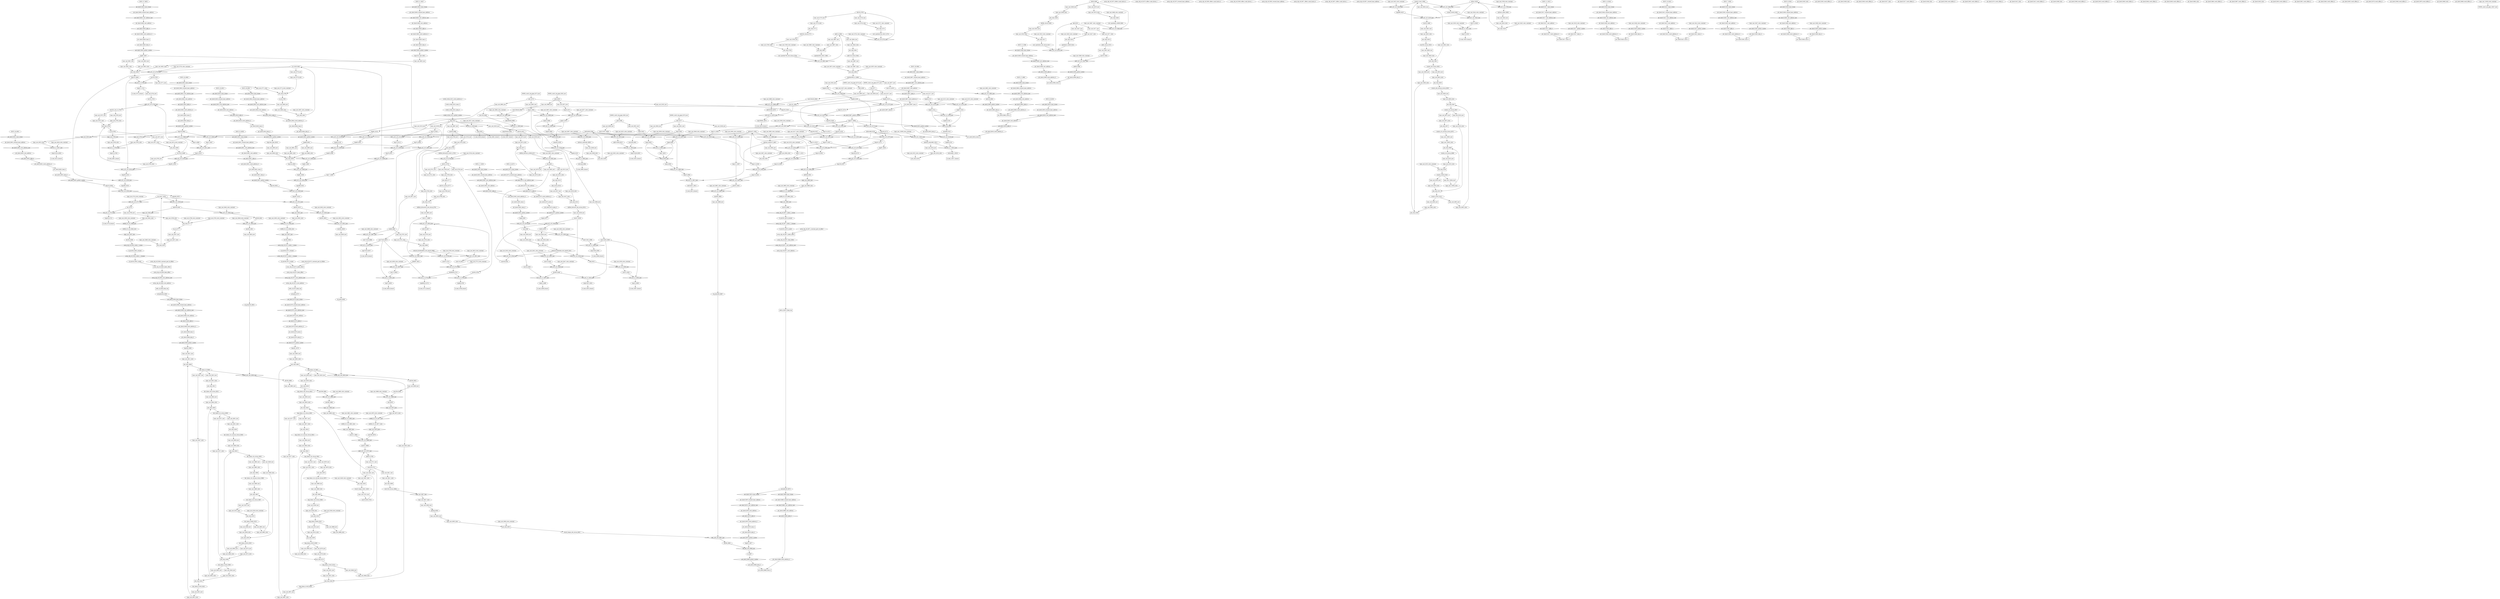digraph data_path {
  ASHR_i32_i32_9566_wire [shape=ellipse];
  ASHR_i32_i32_9586_wire [shape=ellipse];
  ASHR_i32_i32_9677_wire [shape=ellipse];
  ASHR_i32_i32_9692_wire [shape=ellipse];
  ASHR_i32_i32_9864_wire [shape=ellipse];
  LOAD_stride_8322_data_0 [shape=ellipse];
  LOAD_stride_8322_word_address_0 [shape=ellipse];
  R_shr280_9572_resized [shape=ellipse];
  R_shr280_9572_scaled [shape=ellipse];
  R_shr283_9592_resized [shape=ellipse];
  R_shr283_9592_scaled [shape=ellipse];
  R_shr355_9870_resized [shape=ellipse];
  R_shr355_9870_scaled [shape=ellipse];
  add114_8802 [shape=ellipse];
  add114x_xlcssa_8841 [shape=ellipse];
  add126_8884 [shape=ellipse];
  add185460_8970 [shape=ellipse];
  add199449_8996 [shape=ellipse];
  add214438_9015 [shape=ellipse];
  add242_9515 [shape=ellipse];
  add256_9540 [shape=ellipse];
  add315_9708 [shape=ellipse];
  add346_9391 [shape=ellipse];
  add56_8588 [shape=ellipse];
  add_8535 [shape=ellipse];
  addx_xlcssa_8574 [shape=ellipse];
  array_obj_ref_9573_constant_part_of_offset [shape=ellipse];
  array_obj_ref_9573_final_offset [shape=ellipse];
  array_obj_ref_9573_offset_scale_factor_0 [shape=ellipse];
  array_obj_ref_9573_offset_scale_factor_1 [shape=ellipse];
  array_obj_ref_9573_resized_base_address [shape=ellipse];
  array_obj_ref_9573_root_address [shape=ellipse];
  array_obj_ref_9593_constant_part_of_offset [shape=ellipse];
  array_obj_ref_9593_final_offset [shape=ellipse];
  array_obj_ref_9593_offset_scale_factor_0 [shape=ellipse];
  array_obj_ref_9593_offset_scale_factor_1 [shape=ellipse];
  array_obj_ref_9593_resized_base_address [shape=ellipse];
  array_obj_ref_9593_root_address [shape=ellipse];
  array_obj_ref_9871_constant_part_of_offset [shape=ellipse];
  array_obj_ref_9871_final_offset [shape=ellipse];
  array_obj_ref_9871_offset_scale_factor_0 [shape=ellipse];
  array_obj_ref_9871_offset_scale_factor_1 [shape=ellipse];
  array_obj_ref_9871_resized_base_address [shape=ellipse];
  array_obj_ref_9871_root_address [shape=ellipse];
  arrayidx284_9595 [shape=ellipse];
  arrayidx356_9873 [shape=ellipse];
  arrayidx_9575 [shape=ellipse];
  call1_8274 [shape=ellipse];
  call2_8277 [shape=ellipse];
  call3_8280 [shape=ellipse];
  call4_8283 [shape=ellipse];
  call5_8286 [shape=ellipse];
  call_8271 [shape=ellipse];
  cmp15404_8395 [shape=ellipse];
  cmp15_8566 [shape=ellipse];
  cmp186461_8975 [shape=ellipse];
  cmp200450_9001 [shape=ellipse];
  cmp215439_9020 [shape=ellipse];
  cmp222424_9028 [shape=ellipse];
  cmp222_9794 [shape=ellipse];
  cmp276_9552 [shape=ellipse];
  cmp31397_8454 [shape=ellipse];
  cmp31_8498 [shape=ellipse];
  cmp320_9723 [shape=ellipse];
  cmp327_9741 [shape=ellipse];
  cmp75419_8677 [shape=ellipse];
  cmp75_8833 [shape=ellipse];
  cmp96410_8721 [shape=ellipse];
  cmp96_8765 [shape=ellipse];
  cmp_8329 [shape=ellipse];
  conv117_8806 [shape=ellipse];
  conv119_8812 [shape=ellipse];
  conv12401_8386 [shape=ellipse];
  conv125_8878 [shape=ellipse];
  conv12_8561 [shape=ellipse];
  conv14403_8390 [shape=ellipse];
  conv181_8960 [shape=ellipse];
  conv184459_8964 [shape=ellipse];
  conv194_8986 [shape=ellipse];
  conv198448_8990 [shape=ellipse];
  conv209_9005 [shape=ellipse];
  conv20_8421 [shape=ellipse];
  conv213437_9009 [shape=ellipse];
  conv23_8443 [shape=ellipse];
  conv28_8493 [shape=ellipse];
  conv294_9639 [shape=ellipse];
  conv306_9664 [shape=ellipse];
  conv309_9679 [shape=ellipse];
  conv311_9694 [shape=ellipse];
  conv314383_9703 [shape=ellipse];
  conv316_9712 [shape=ellipse];
  conv316x_xlcssa_9808 [shape=ellipse];
  conv47_8539 [shape=ellipse];
  conv49_8545 [shape=ellipse];
  conv55_8582 [shape=ellipse];
  conv72416_8668 [shape=ellipse];
  conv72_8828 [shape=ellipse];
  conv74418_8672 [shape=ellipse];
  conv83_8688 [shape=ellipse];
  conv87_8710 [shape=ellipse];
  conv93_8760 [shape=ellipse];
  countx_x0428_9485 [shape=ellipse];
  countx_x0x_xlcssa_9851 [shape=ellipse];
  countx_x0x_xlcssax_xlcssa_9920 [shape=ellipse];
  countx_x1441_9380 [shape=ellipse];
  countx_x1x_xlcssa_9947 [shape=ellipse];
  countx_x1x_xlcssax_xlcssa_9972 [shape=ellipse];
  countx_x2452_9315 [shape=ellipse];
  countx_x2x_xlcssa_9999 [shape=ellipse];
  countx_x3463_9249 [shape=ellipse];
  curr_quotient79x_x0412_8731 [shape=ellipse];
  curr_quotient79x_x0x_xlcssa_8784 [shape=ellipse];
  curr_quotientx_x0399_8464 [shape=ellipse];
  curr_quotientx_x0x_xlcssa_8517 [shape=ellipse];
  exitcond11_9912 [shape=ellipse];
  exitcond91_10016 [shape=ellipse];
  exitcond_9964 [shape=ellipse];
  fold467_8822 [shape=ellipse];
  fold_8555 [shape=ellipse];
  iNsTr_11_8315 [shape=ellipse];
  iNsTr_14_8344 [shape=ellipse];
  iNsTr_17_8359 [shape=ellipse];
  iNsTr_18_8371 [shape=ellipse];
  iNsTr_20_8615 [shape=ellipse];
  iNsTr_21_8627 [shape=ellipse];
  iNsTr_23_8410 [shape=ellipse];
  iNsTr_27_8892 [shape=ellipse];
  iNsTr_29_8904 [shape=ellipse];
  iNsTr_30_8916 [shape=ellipse];
  iNsTr_32_8928 [shape=ellipse];
  iNsTr_33_8940 [shape=ellipse];
  iNsTr_34_8952 [shape=ellipse];
  iNsTr_36_8641 [shape=ellipse];
  iNsTr_37_8653 [shape=ellipse];
  iNsTr_51_8596 [shape=ellipse];
  iNsTr_7_8293 [shape=ellipse];
  iNsTr_9_8304 [shape=ellipse];
  img_datax_x0_9602 [shape=ellipse];
  img_datax_x0x_xlcssa_9816 [shape=ellipse];
  img_datax_x1429_9448 [shape=ellipse];
  img_datax_x1x_xlcssa_9845 [shape=ellipse];
  img_datax_x1x_xlcssax_xlcssa_9924 [shape=ellipse];
  img_datax_x2442_9374 [shape=ellipse];
  img_datax_x2x_xlcssa_9941 [shape=ellipse];
  img_datax_x2x_xlcssax_xlcssa_9976 [shape=ellipse];
  img_datax_x3453_9309 [shape=ellipse];
  img_datax_x3x_xlcssa_9993 [shape=ellipse];
  img_datax_x4464_9242 [shape=ellipse];
  inc324_9736 [shape=ellipse];
  inc331_9745 [shape=ellipse];
  inc331x_xix_x1_9750 [shape=ellipse];
  inc335_9480 [shape=ellipse];
  inc335x_xlcssa_9820 [shape=ellipse];
  inc_9718 [shape=ellipse];
  indvar471_9361 [shape=ellipse];
  indvar484_9296 [shape=ellipse];
  indvar488_9228 [shape=ellipse];
  indvar_9428 [shape=ellipse];
  indvarx_xnext472_9907 [shape=ellipse];
  indvarx_xnext485_9959 [shape=ellipse];
  indvarx_xnext489_10011 [shape=ellipse];
  indvarx_xnext_9800 [shape=ellipse];
  ix_x0_9760 [shape=ellipse];
  ix_x1425_9468 [shape=ellipse];
  jx_x0_9768 [shape=ellipse];
  jx_x1426_9461 [shape=ellipse];
  ker_datax_x0_9608 [shape=ellipse];
  ker_datax_x0x_xlcssa_9812 [shape=ellipse];
  ker_datax_x1430_9442 [shape=ellipse];
  ker_datax_x1x_xlcssa_9839 [shape=ellipse];
  ker_datax_x1x_xlcssax_xlcssa_9928 [shape=ellipse];
  ker_datax_x2443_9368 [shape=ellipse];
  ker_datax_x2x_xlcssa_9935 [shape=ellipse];
  ker_datax_x2x_xlcssax_xlcssa_9980 [shape=ellipse];
  ker_datax_x3454_9303 [shape=ellipse];
  ker_datax_x3x_xlcssa_9987 [shape=ellipse];
  ker_datax_x4465_9235 [shape=ellipse];
  kx_x0427_9454 [shape=ellipse];
  kx_x4_9777 [shape=ellipse];
  mul292_9626 [shape=ellipse];
  mul302_9651 [shape=ellipse];
  mul312_9699 [shape=ellipse];
  mul362_9883 [shape=ellipse];
  or_9897 [shape=ellipse];
  phitmp_9829 [shape=ellipse];
  ptr_deref_8295_data_0 [shape=ellipse];
  ptr_deref_8295_resized_base_address [shape=ellipse];
  ptr_deref_8295_root_address [shape=ellipse];
  ptr_deref_8295_wire [shape=ellipse];
  ptr_deref_8295_word_address_0 [shape=ellipse];
  ptr_deref_8295_word_offset_0 [shape=ellipse];
  ptr_deref_8306_data_0 [shape=ellipse];
  ptr_deref_8306_resized_base_address [shape=ellipse];
  ptr_deref_8306_root_address [shape=ellipse];
  ptr_deref_8306_wire [shape=ellipse];
  ptr_deref_8306_word_address_0 [shape=ellipse];
  ptr_deref_8306_word_offset_0 [shape=ellipse];
  ptr_deref_8317_data_0 [shape=ellipse];
  ptr_deref_8317_resized_base_address [shape=ellipse];
  ptr_deref_8317_root_address [shape=ellipse];
  ptr_deref_8317_wire [shape=ellipse];
  ptr_deref_8317_word_address_0 [shape=ellipse];
  ptr_deref_8317_word_offset_0 [shape=ellipse];
  ptr_deref_8346_data_0 [shape=ellipse];
  ptr_deref_8346_resized_base_address [shape=ellipse];
  ptr_deref_8346_root_address [shape=ellipse];
  ptr_deref_8346_wire [shape=ellipse];
  ptr_deref_8346_word_address_0 [shape=ellipse];
  ptr_deref_8346_word_offset_0 [shape=ellipse];
  ptr_deref_8362_data_0 [shape=ellipse];
  ptr_deref_8362_resized_base_address [shape=ellipse];
  ptr_deref_8362_root_address [shape=ellipse];
  ptr_deref_8362_word_address_0 [shape=ellipse];
  ptr_deref_8362_word_offset_0 [shape=ellipse];
  ptr_deref_8374_data_0 [shape=ellipse];
  ptr_deref_8374_resized_base_address [shape=ellipse];
  ptr_deref_8374_root_address [shape=ellipse];
  ptr_deref_8374_word_address_0 [shape=ellipse];
  ptr_deref_8374_word_offset_0 [shape=ellipse];
  ptr_deref_8412_data_0 [shape=ellipse];
  ptr_deref_8412_resized_base_address [shape=ellipse];
  ptr_deref_8412_root_address [shape=ellipse];
  ptr_deref_8412_wire [shape=ellipse];
  ptr_deref_8412_word_address_0 [shape=ellipse];
  ptr_deref_8412_word_offset_0 [shape=ellipse];
  ptr_deref_8598_data_0 [shape=ellipse];
  ptr_deref_8598_resized_base_address [shape=ellipse];
  ptr_deref_8598_root_address [shape=ellipse];
  ptr_deref_8598_wire [shape=ellipse];
  ptr_deref_8598_word_address_0 [shape=ellipse];
  ptr_deref_8598_word_offset_0 [shape=ellipse];
  ptr_deref_8618_data_0 [shape=ellipse];
  ptr_deref_8618_resized_base_address [shape=ellipse];
  ptr_deref_8618_root_address [shape=ellipse];
  ptr_deref_8618_word_address_0 [shape=ellipse];
  ptr_deref_8618_word_offset_0 [shape=ellipse];
  ptr_deref_8630_data_0 [shape=ellipse];
  ptr_deref_8630_resized_base_address [shape=ellipse];
  ptr_deref_8630_root_address [shape=ellipse];
  ptr_deref_8630_word_address_0 [shape=ellipse];
  ptr_deref_8630_word_offset_0 [shape=ellipse];
  ptr_deref_8644_data_0 [shape=ellipse];
  ptr_deref_8644_resized_base_address [shape=ellipse];
  ptr_deref_8644_root_address [shape=ellipse];
  ptr_deref_8644_word_address_0 [shape=ellipse];
  ptr_deref_8644_word_offset_0 [shape=ellipse];
  ptr_deref_8656_data_0 [shape=ellipse];
  ptr_deref_8656_resized_base_address [shape=ellipse];
  ptr_deref_8656_root_address [shape=ellipse];
  ptr_deref_8656_word_address_0 [shape=ellipse];
  ptr_deref_8656_word_offset_0 [shape=ellipse];
  ptr_deref_8894_data_0 [shape=ellipse];
  ptr_deref_8894_resized_base_address [shape=ellipse];
  ptr_deref_8894_root_address [shape=ellipse];
  ptr_deref_8894_wire [shape=ellipse];
  ptr_deref_8894_word_address_0 [shape=ellipse];
  ptr_deref_8894_word_offset_0 [shape=ellipse];
  ptr_deref_8907_data_0 [shape=ellipse];
  ptr_deref_8907_resized_base_address [shape=ellipse];
  ptr_deref_8907_root_address [shape=ellipse];
  ptr_deref_8907_word_address_0 [shape=ellipse];
  ptr_deref_8907_word_offset_0 [shape=ellipse];
  ptr_deref_8918_data_0 [shape=ellipse];
  ptr_deref_8918_resized_base_address [shape=ellipse];
  ptr_deref_8918_root_address [shape=ellipse];
  ptr_deref_8918_wire [shape=ellipse];
  ptr_deref_8918_word_address_0 [shape=ellipse];
  ptr_deref_8918_word_offset_0 [shape=ellipse];
  ptr_deref_8931_data_0 [shape=ellipse];
  ptr_deref_8931_resized_base_address [shape=ellipse];
  ptr_deref_8931_root_address [shape=ellipse];
  ptr_deref_8931_word_address_0 [shape=ellipse];
  ptr_deref_8931_word_offset_0 [shape=ellipse];
  ptr_deref_8943_data_0 [shape=ellipse];
  ptr_deref_8943_resized_base_address [shape=ellipse];
  ptr_deref_8943_root_address [shape=ellipse];
  ptr_deref_8943_word_address_0 [shape=ellipse];
  ptr_deref_8943_word_offset_0 [shape=ellipse];
  ptr_deref_8955_data_0 [shape=ellipse];
  ptr_deref_8955_resized_base_address [shape=ellipse];
  ptr_deref_8955_root_address [shape=ellipse];
  ptr_deref_8955_word_address_0 [shape=ellipse];
  ptr_deref_8955_word_offset_0 [shape=ellipse];
  ptr_deref_9578_data_0 [shape=ellipse];
  ptr_deref_9578_resized_base_address [shape=ellipse];
  ptr_deref_9578_root_address [shape=ellipse];
  ptr_deref_9578_word_address_0 [shape=ellipse];
  ptr_deref_9578_word_offset_0 [shape=ellipse];
  ptr_deref_9598_data_0 [shape=ellipse];
  ptr_deref_9598_resized_base_address [shape=ellipse];
  ptr_deref_9598_root_address [shape=ellipse];
  ptr_deref_9598_word_address_0 [shape=ellipse];
  ptr_deref_9598_word_offset_0 [shape=ellipse];
  ptr_deref_9876_data_0 [shape=ellipse];
  ptr_deref_9876_resized_base_address [shape=ellipse];
  ptr_deref_9876_root_address [shape=ellipse];
  ptr_deref_9876_word_address_0 [shape=ellipse];
  ptr_deref_9876_word_offset_0 [shape=ellipse];
  ptr_deref_9899_data_0 [shape=ellipse];
  ptr_deref_9899_resized_base_address [shape=ellipse];
  ptr_deref_9899_root_address [shape=ellipse];
  ptr_deref_9899_wire [shape=ellipse];
  ptr_deref_9899_word_address_0 [shape=ellipse];
  ptr_deref_9899_word_offset_0 [shape=ellipse];
  quotient58x_x0421_8691 [shape=ellipse];
  quotient58x_x1_8864 [shape=ellipse];
  quotientx_x0406_8424 [shape=ellipse];
  reduced_dividend65x_x0x_xin420_8698 [shape=ellipse];
  reduced_dividendx_x0x_xin405_8431 [shape=ellipse];
  result_tempx_x0431_9435 [shape=ellipse];
  result_tempx_x0x_xlcssa_9832 [shape=ellipse];
  sext382_9685 [shape=ellipse];
  sext_9670 [shape=ellipse];
  sh_prom303_9655 [shape=ellipse];
  sh_prom363_9887 [shape=ellipse];
  sh_prom_9630 [shape=ellipse];
  shifted_divisor81x_x0411_8738 [shape=ellipse];
  shifted_divisor81x_x0x_xlcssa_8791 [shape=ellipse];
  shifted_divisorx_x0398_8471 [shape=ellipse];
  shifted_divisorx_x0x_xlcssa_8524 [shape=ellipse];
  shl101_8750 [shape=ellipse];
  shl101x_xlcssa_8777 [shape=ellipse];
  shl105_8756 [shape=ellipse];
  shl105x_xlcssa_8773 [shape=ellipse];
  shl364_9892 [shape=ellipse];
  shl39_8489 [shape=ellipse];
  shl39x_xlcssa_8506 [shape=ellipse];
  shl_8483 [shape=ellipse];
  shlx_xlcssa_8510 [shape=ellipse];
  shr280_9568 [shape=ellipse];
  shr283_9588 [shape=ellipse];
  shr293_9635 [shape=ellipse];
  shr304_9660 [shape=ellipse];
  shr355_9866 [shape=ellipse];
  shr385_8449 [shape=ellipse];
  shr88384_8716 [shape=ellipse];
  sub120_8817 [shape=ellipse];
  sub262_9620 [shape=ellipse];
  sub269_9645 [shape=ellipse];
  sub275_9546 [shape=ellipse];
  sub352_9402 [shape=ellipse];
  sub50_8550 [shape=ellipse];
  sub68_8662 [shape=ellipse];
  sub_8380 [shape=ellipse];
  tmp100_9174 [shape=ellipse];
  tmp101_9271 [shape=ellipse];
  tmp102_9179 [shape=ellipse];
  tmp103_9183 [shape=ellipse];
  tmp104_9188 [shape=ellipse];
  tmp105_9193 [shape=ellipse];
  tmp106_9197 [shape=ellipse];
  tmp107_9202 [shape=ellipse];
  tmp108_9276 [shape=ellipse];
  tmp109_9331 [shape=ellipse];
  tmp10_9064 [shape=ellipse];
  tmp111_9397 [shape=ellipse];
  tmp112_9208 [shape=ellipse];
  tmp113_9336 [shape=ellipse];
  tmp114_9213 [shape=ellipse];
  tmp115_9219 [shape=ellipse];
  tmp116_9281 [shape=ellipse];
  tmp117_9225 [shape=ellipse];
  tmp118_9286 [shape=ellipse];
  tmp119_9341 [shape=ellipse];
  tmp127_8908 [shape=ellipse];
  tmp12_9407 [shape=ellipse];
  tmp13_9069 [shape=ellipse];
  tmp144_8856 [shape=ellipse];
  tmp144x_xpre_8619 [shape=ellipse];
  tmp146_8932 [shape=ellipse];
  tmp14_9412 [shape=ellipse];
  tmp150_8944 [shape=ellipse];
  tmp152_8848 [shape=ellipse];
  tmp152x_xpre_8631 [shape=ellipse];
  tmp154_8956 [shape=ellipse];
  tmp281_9579 [shape=ellipse];
  tmp285_9599 [shape=ellipse];
  tmp357_9877 [shape=ellipse];
  tmp386_9505 [shape=ellipse];
  tmp387_9510 [shape=ellipse];
  tmp390_9530 [shape=ellipse];
  tmp391_9520 [shape=ellipse];
  tmp392_9525 [shape=ellipse];
  tmp393_9535 [shape=ellipse];
  tmp3_9032 [shape=ellipse];
  tmp40_9073 [shape=ellipse];
  tmp41_9079 [shape=ellipse];
  tmp42_9083 [shape=ellipse];
  tmp43_9089 [shape=ellipse];
  tmp44_9094 [shape=ellipse];
  tmp469_9425 [shape=ellipse];
  tmp46_9105 [shape=ellipse];
  tmp4_9038 [shape=ellipse];
  tmp5_9042 [shape=ellipse];
  tmp66_8645 [shape=ellipse];
  tmp67_8657 [shape=ellipse];
  tmp6_9048 [shape=ellipse];
  tmp73_9109 [shape=ellipse];
  tmp74_9346 [shape=ellipse];
  tmp75_9114 [shape=ellipse];
  tmp76_9351 [shape=ellipse];
  tmp77_9490 [shape=ellipse];
  tmp7_9053 [shape=ellipse];
  tmp81_9495 [shape=ellipse];
  tmp82_9500 [shape=ellipse];
  tmp84_9118 [shape=ellipse];
  tmp85_9124 [shape=ellipse];
  tmp86_9128 [shape=ellipse];
  tmp87_9134 [shape=ellipse];
  tmp88_9139 [shape=ellipse];
  tmp8_8363 [shape=ellipse];
  tmp90_9150 [shape=ellipse];
  tmp92_9154 [shape=ellipse];
  tmp93_9261 [shape=ellipse];
  tmp94_9159 [shape=ellipse];
  tmp95_9266 [shape=ellipse];
  tmp97_9326 [shape=ellipse];
  tmp98_9163 [shape=ellipse];
  tmp99_9169 [shape=ellipse];
  tmp9_8375 [shape=ellipse];
  tmp_8323 [shape=ellipse];
  type_cast_10002_wire [shape=ellipse];
  type_cast_10004_wire [shape=ellipse];
  type_cast_10009_wire_constant [shape=ellipse];
  type_cast_10029_wire_constant [shape=ellipse];
  type_cast_8297_wire_constant [shape=ellipse];
  type_cast_8308_wire_constant [shape=ellipse];
  type_cast_8319_wire_constant [shape=ellipse];
  type_cast_8327_wire_constant [shape=ellipse];
  type_cast_8348_wire_constant [shape=ellipse];
  type_cast_8384_wire_constant [shape=ellipse];
  type_cast_8414_wire_constant [shape=ellipse];
  type_cast_8427_wire [shape=ellipse];
  type_cast_8430_wire_constant [shape=ellipse];
  type_cast_8434_wire [shape=ellipse];
  type_cast_8436_wire [shape=ellipse];
  type_cast_8441_wire_constant [shape=ellipse];
  type_cast_8447_wire_constant [shape=ellipse];
  type_cast_8468_wire_constant [shape=ellipse];
  type_cast_8470_wire [shape=ellipse];
  type_cast_8474_wire [shape=ellipse];
  type_cast_8476_wire [shape=ellipse];
  type_cast_8481_wire_constant [shape=ellipse];
  type_cast_8487_wire_constant [shape=ellipse];
  type_cast_8509_wire [shape=ellipse];
  type_cast_8513_wire [shape=ellipse];
  type_cast_8520_wire [shape=ellipse];
  type_cast_8523_wire_constant [shape=ellipse];
  type_cast_8527_wire [shape=ellipse];
  type_cast_8529_wire [shape=ellipse];
  type_cast_8543_wire_constant [shape=ellipse];
  type_cast_8559_wire_constant [shape=ellipse];
  type_cast_8577_wire [shape=ellipse];
  type_cast_8586_wire_constant [shape=ellipse];
  type_cast_8666_wire_constant [shape=ellipse];
  type_cast_8695_wire_constant [shape=ellipse];
  type_cast_8697_wire [shape=ellipse];
  type_cast_8701_wire [shape=ellipse];
  type_cast_8703_wire [shape=ellipse];
  type_cast_8708_wire_constant [shape=ellipse];
  type_cast_8714_wire_constant [shape=ellipse];
  type_cast_8734_wire [shape=ellipse];
  type_cast_8737_wire_constant [shape=ellipse];
  type_cast_8741_wire [shape=ellipse];
  type_cast_8743_wire [shape=ellipse];
  type_cast_8748_wire_constant [shape=ellipse];
  type_cast_8754_wire_constant [shape=ellipse];
  type_cast_8776_wire [shape=ellipse];
  type_cast_8780_wire [shape=ellipse];
  type_cast_8788_wire_constant [shape=ellipse];
  type_cast_8790_wire [shape=ellipse];
  type_cast_8794_wire [shape=ellipse];
  type_cast_8796_wire [shape=ellipse];
  type_cast_8810_wire_constant [shape=ellipse];
  type_cast_8826_wire_constant [shape=ellipse];
  type_cast_8844_wire [shape=ellipse];
  type_cast_8851_wire [shape=ellipse];
  type_cast_8853_wire [shape=ellipse];
  type_cast_8855_wire [shape=ellipse];
  type_cast_8859_wire [shape=ellipse];
  type_cast_8861_wire [shape=ellipse];
  type_cast_8863_wire [shape=ellipse];
  type_cast_8867_wire [shape=ellipse];
  type_cast_8870_wire_constant [shape=ellipse];
  type_cast_8873_wire_constant [shape=ellipse];
  type_cast_8882_wire_constant [shape=ellipse];
  type_cast_8968_wire_constant [shape=ellipse];
  type_cast_8994_wire_constant [shape=ellipse];
  type_cast_9013_wire_constant [shape=ellipse];
  type_cast_9023_wire [shape=ellipse];
  type_cast_9026_wire_constant [shape=ellipse];
  type_cast_9036_wire_constant [shape=ellipse];
  type_cast_9046_wire_constant [shape=ellipse];
  type_cast_9077_wire_constant [shape=ellipse];
  type_cast_9087_wire_constant [shape=ellipse];
  type_cast_9122_wire_constant [shape=ellipse];
  type_cast_9132_wire_constant [shape=ellipse];
  type_cast_9167_wire_constant [shape=ellipse];
  type_cast_9206_wire_constant [shape=ellipse];
  type_cast_9217_wire_constant [shape=ellipse];
  type_cast_9223_wire_constant [shape=ellipse];
  type_cast_9232_wire_constant [shape=ellipse];
  type_cast_9234_wire [shape=ellipse];
  type_cast_9239_wire_constant [shape=ellipse];
  type_cast_9241_wire [shape=ellipse];
  type_cast_9246_wire_constant [shape=ellipse];
  type_cast_9248_wire [shape=ellipse];
  type_cast_9253_wire_constant [shape=ellipse];
  type_cast_9255_wire [shape=ellipse];
  type_cast_9299_wire [shape=ellipse];
  type_cast_9302_wire_constant [shape=ellipse];
  type_cast_9306_wire [shape=ellipse];
  type_cast_9308_wire [shape=ellipse];
  type_cast_9312_wire [shape=ellipse];
  type_cast_9314_wire [shape=ellipse];
  type_cast_9318_wire [shape=ellipse];
  type_cast_9320_wire [shape=ellipse];
  type_cast_9364_wire [shape=ellipse];
  type_cast_9367_wire_constant [shape=ellipse];
  type_cast_9371_wire [shape=ellipse];
  type_cast_9373_wire [shape=ellipse];
  type_cast_9377_wire [shape=ellipse];
  type_cast_9379_wire [shape=ellipse];
  type_cast_9383_wire [shape=ellipse];
  type_cast_9385_wire [shape=ellipse];
  type_cast_9395_wire_constant [shape=ellipse];
  type_cast_9423_wire_constant [shape=ellipse];
  type_cast_9432_wire_constant [shape=ellipse];
  type_cast_9434_wire [shape=ellipse];
  type_cast_9439_wire_constant [shape=ellipse];
  type_cast_9441_wire [shape=ellipse];
  type_cast_9445_wire [shape=ellipse];
  type_cast_9447_wire [shape=ellipse];
  type_cast_9451_wire [shape=ellipse];
  type_cast_9453_wire [shape=ellipse];
  type_cast_9457_wire [shape=ellipse];
  type_cast_9460_wire_constant [shape=ellipse];
  type_cast_9464_wire [shape=ellipse];
  type_cast_9467_wire_constant [shape=ellipse];
  type_cast_9471_wire [shape=ellipse];
  type_cast_9474_wire_constant [shape=ellipse];
  type_cast_9544_wire_constant [shape=ellipse];
  type_cast_9550_wire_constant [shape=ellipse];
  type_cast_9562_wire [shape=ellipse];
  type_cast_9565_wire_constant [shape=ellipse];
  type_cast_9582_wire [shape=ellipse];
  type_cast_9585_wire_constant [shape=ellipse];
  type_cast_9605_wire [shape=ellipse];
  type_cast_9607_wire [shape=ellipse];
  type_cast_9611_wire [shape=ellipse];
  type_cast_9613_wire [shape=ellipse];
  type_cast_9618_wire_constant [shape=ellipse];
  type_cast_9624_wire_constant [shape=ellipse];
  type_cast_9643_wire_constant [shape=ellipse];
  type_cast_9649_wire_constant [shape=ellipse];
  type_cast_9668_wire_constant [shape=ellipse];
  type_cast_9673_wire [shape=ellipse];
  type_cast_9676_wire_constant [shape=ellipse];
  type_cast_9683_wire_constant [shape=ellipse];
  type_cast_9688_wire [shape=ellipse];
  type_cast_9691_wire_constant [shape=ellipse];
  type_cast_9716_wire_constant [shape=ellipse];
  type_cast_9734_wire_constant [shape=ellipse];
  type_cast_9763_wire [shape=ellipse];
  type_cast_9765_wire [shape=ellipse];
  type_cast_9767_wire [shape=ellipse];
  type_cast_9771_wire [shape=ellipse];
  type_cast_9774_wire_constant [shape=ellipse];
  type_cast_9776_wire [shape=ellipse];
  type_cast_9780_wire [shape=ellipse];
  type_cast_9783_wire_constant [shape=ellipse];
  type_cast_9786_wire_constant [shape=ellipse];
  type_cast_9790_wire [shape=ellipse];
  type_cast_9792_wire [shape=ellipse];
  type_cast_9798_wire_constant [shape=ellipse];
  type_cast_9811_wire [shape=ellipse];
  type_cast_9815_wire [shape=ellipse];
  type_cast_9819_wire [shape=ellipse];
  type_cast_9823_wire [shape=ellipse];
  type_cast_9827_wire [shape=ellipse];
  type_cast_9835_wire [shape=ellipse];
  type_cast_9838_wire_constant [shape=ellipse];
  type_cast_9842_wire [shape=ellipse];
  type_cast_9844_wire [shape=ellipse];
  type_cast_9848_wire [shape=ellipse];
  type_cast_9850_wire [shape=ellipse];
  type_cast_9854_wire [shape=ellipse];
  type_cast_9856_wire [shape=ellipse];
  type_cast_9860_wire [shape=ellipse];
  type_cast_9863_wire_constant [shape=ellipse];
  type_cast_9881_wire_constant [shape=ellipse];
  type_cast_9905_wire_constant [shape=ellipse];
  type_cast_9923_wire [shape=ellipse];
  type_cast_9927_wire [shape=ellipse];
  type_cast_9931_wire [shape=ellipse];
  type_cast_9938_wire [shape=ellipse];
  type_cast_9940_wire [shape=ellipse];
  type_cast_9944_wire [shape=ellipse];
  type_cast_9946_wire [shape=ellipse];
  type_cast_9950_wire [shape=ellipse];
  type_cast_9952_wire [shape=ellipse];
  type_cast_9957_wire_constant [shape=ellipse];
  type_cast_9975_wire [shape=ellipse];
  type_cast_9979_wire [shape=ellipse];
  type_cast_9983_wire [shape=ellipse];
  type_cast_9990_wire [shape=ellipse];
  type_cast_9992_wire [shape=ellipse];
  type_cast_9996_wire [shape=ellipse];
  type_cast_9998_wire [shape=ellipse];
  umax45_9100 [shape=ellipse];
  umax89_9145 [shape=ellipse];
  umax_9059 [shape=ellipse];
  ADD_u16_u16_8534_inst [shape=diamond];
curr_quotientx_x0x_xlcssa_8517  -> ADD_u16_u16_8534_inst;
quotientx_x0406_8424  -> ADD_u16_u16_8534_inst;
ADD_u16_u16_8534_inst -> add_8535;
  ADD_u16_u16_8801_inst [shape=diamond];
curr_quotient79x_x0x_xlcssa_8784  -> ADD_u16_u16_8801_inst;
quotient58x_x0421_8691  -> ADD_u16_u16_8801_inst;
ADD_u16_u16_8801_inst -> add114_8802;
  ADD_u32_u32_10010_inst [shape=diamond];
indvar488_9228  -> ADD_u32_u32_10010_inst;
type_cast_10009_wire_constant  -> ADD_u32_u32_10010_inst;
ADD_u32_u32_10010_inst -> indvarx_xnext489_10011;
  ADD_u32_u32_8587_inst [shape=diamond];
conv55_8582  -> ADD_u32_u32_8587_inst;
type_cast_8586_wire_constant  -> ADD_u32_u32_8587_inst;
ADD_u32_u32_8587_inst -> add56_8588;
  ADD_u32_u32_8883_inst [shape=diamond];
conv125_8878  -> ADD_u32_u32_8883_inst;
type_cast_8882_wire_constant  -> ADD_u32_u32_8883_inst;
ADD_u32_u32_8883_inst -> add126_8884;
  ADD_u32_u32_8969_inst [shape=diamond];
conv184459_8964  -> ADD_u32_u32_8969_inst;
type_cast_8968_wire_constant  -> ADD_u32_u32_8969_inst;
ADD_u32_u32_8969_inst -> add185460_8970;
  ADD_u32_u32_8995_inst [shape=diamond];
conv198448_8990  -> ADD_u32_u32_8995_inst;
type_cast_8994_wire_constant  -> ADD_u32_u32_8995_inst;
ADD_u32_u32_8995_inst -> add199449_8996;
  ADD_u32_u32_9014_inst [shape=diamond];
conv213437_9009  -> ADD_u32_u32_9014_inst;
type_cast_9013_wire_constant  -> ADD_u32_u32_9014_inst;
ADD_u32_u32_9014_inst -> add214438_9015;
  ADD_u32_u32_9037_inst [shape=diamond];
tmp3_9032  -> ADD_u32_u32_9037_inst;
type_cast_9036_wire_constant  -> ADD_u32_u32_9037_inst;
ADD_u32_u32_9037_inst -> tmp4_9038;
  ADD_u32_u32_9047_inst [shape=diamond];
tmp5_9042  -> ADD_u32_u32_9047_inst;
type_cast_9046_wire_constant  -> ADD_u32_u32_9047_inst;
ADD_u32_u32_9047_inst -> tmp6_9048;
  ADD_u32_u32_9078_inst [shape=diamond];
tmp40_9073  -> ADD_u32_u32_9078_inst;
type_cast_9077_wire_constant  -> ADD_u32_u32_9078_inst;
ADD_u32_u32_9078_inst -> tmp41_9079;
  ADD_u32_u32_9088_inst [shape=diamond];
tmp42_9083  -> ADD_u32_u32_9088_inst;
type_cast_9087_wire_constant  -> ADD_u32_u32_9088_inst;
ADD_u32_u32_9088_inst -> tmp43_9089;
  ADD_u32_u32_9123_inst [shape=diamond];
tmp84_9118  -> ADD_u32_u32_9123_inst;
type_cast_9122_wire_constant  -> ADD_u32_u32_9123_inst;
ADD_u32_u32_9123_inst -> tmp85_9124;
  ADD_u32_u32_9133_inst [shape=diamond];
tmp86_9128  -> ADD_u32_u32_9133_inst;
type_cast_9132_wire_constant  -> ADD_u32_u32_9133_inst;
ADD_u32_u32_9133_inst -> tmp87_9134;
  ADD_u32_u32_9168_inst [shape=diamond];
tmp98_9163  -> ADD_u32_u32_9168_inst;
type_cast_9167_wire_constant  -> ADD_u32_u32_9168_inst;
ADD_u32_u32_9168_inst -> tmp99_9169;
  ADD_u32_u32_9187_inst [shape=diamond];
tmp102_9179  -> ADD_u32_u32_9187_inst;
tmp103_9183  -> ADD_u32_u32_9187_inst;
ADD_u32_u32_9187_inst -> tmp104_9188;
  ADD_u32_u32_9201_inst [shape=diamond];
tmp105_9193  -> ADD_u32_u32_9201_inst;
tmp106_9197  -> ADD_u32_u32_9201_inst;
ADD_u32_u32_9201_inst -> tmp107_9202;
  ADD_u32_u32_9265_inst [shape=diamond];
tmp94_9159  -> ADD_u32_u32_9265_inst;
tmp93_9261  -> ADD_u32_u32_9265_inst;
ADD_u32_u32_9265_inst -> tmp95_9266;
  ADD_u32_u32_9275_inst [shape=diamond];
tmp107_9202  -> ADD_u32_u32_9275_inst;
tmp101_9271  -> ADD_u32_u32_9275_inst;
ADD_u32_u32_9275_inst -> tmp108_9276;
  ADD_u32_u32_9285_inst [shape=diamond];
tmp117_9225  -> ADD_u32_u32_9285_inst;
tmp116_9281  -> ADD_u32_u32_9285_inst;
ADD_u32_u32_9285_inst -> tmp118_9286;
  ADD_u32_u32_9330_inst [shape=diamond];
tmp108_9276  -> ADD_u32_u32_9330_inst;
tmp97_9326  -> ADD_u32_u32_9330_inst;
ADD_u32_u32_9330_inst -> tmp109_9331;
  ADD_u32_u32_9340_inst [shape=diamond];
tmp118_9286  -> ADD_u32_u32_9340_inst;
tmp113_9336  -> ADD_u32_u32_9340_inst;
ADD_u32_u32_9340_inst -> tmp119_9341;
  ADD_u32_u32_9350_inst [shape=diamond];
tmp75_9114  -> ADD_u32_u32_9350_inst;
tmp74_9346  -> ADD_u32_u32_9350_inst;
ADD_u32_u32_9350_inst -> tmp76_9351;
  ADD_u32_u32_9390_inst [shape=diamond];
tmp109_9331  -> ADD_u32_u32_9390_inst;
indvar471_9361  -> ADD_u32_u32_9390_inst;
ADD_u32_u32_9390_inst -> add346_9391;
  ADD_u32_u32_9401_inst [shape=diamond];
tmp119_9341  -> ADD_u32_u32_9401_inst;
tmp111_9397  -> ADD_u32_u32_9401_inst;
ADD_u32_u32_9401_inst -> sub352_9402;
  ADD_u32_u32_9411_inst [shape=diamond];
tmp13_9069  -> ADD_u32_u32_9411_inst;
tmp12_9407  -> ADD_u32_u32_9411_inst;
ADD_u32_u32_9411_inst -> tmp14_9412;
  ADD_u32_u32_9424_inst [shape=diamond];
countx_x1441_9380  -> ADD_u32_u32_9424_inst;
type_cast_9423_wire_constant  -> ADD_u32_u32_9424_inst;
ADD_u32_u32_9424_inst -> tmp469_9425;
  ADD_u32_u32_9479_inst [shape=diamond];
tmp469_9425  -> ADD_u32_u32_9479_inst;
indvar_9428  -> ADD_u32_u32_9479_inst;
ADD_u32_u32_9479_inst -> inc335_9480;
  ADD_u32_u32_9484_inst [shape=diamond];
countx_x1441_9380  -> ADD_u32_u32_9484_inst;
indvar_9428  -> ADD_u32_u32_9484_inst;
ADD_u32_u32_9484_inst -> countx_x0428_9485;
  ADD_u32_u32_9489_inst [shape=diamond];
tmp76_9351  -> ADD_u32_u32_9489_inst;
jx_x1426_9461  -> ADD_u32_u32_9489_inst;
ADD_u32_u32_9489_inst -> tmp77_9490;
  ADD_u32_u32_9494_inst [shape=diamond];
tmp95_9266  -> ADD_u32_u32_9494_inst;
ix_x1425_9468  -> ADD_u32_u32_9494_inst;
ADD_u32_u32_9494_inst -> tmp81_9495;
  ADD_u32_u32_9504_inst [shape=diamond];
tmp77_9490  -> ADD_u32_u32_9504_inst;
tmp82_9500  -> ADD_u32_u32_9504_inst;
ADD_u32_u32_9504_inst -> tmp386_9505;
  ADD_u32_u32_9514_inst [shape=diamond];
tmp387_9510  -> ADD_u32_u32_9514_inst;
kx_x0427_9454  -> ADD_u32_u32_9514_inst;
ADD_u32_u32_9514_inst -> add242_9515;
  ADD_u32_u32_9519_inst [shape=diamond];
tmp14_9412  -> ADD_u32_u32_9519_inst;
ix_x1425_9468  -> ADD_u32_u32_9519_inst;
ADD_u32_u32_9519_inst -> tmp391_9520;
  ADD_u32_u32_9529_inst [shape=diamond];
tmp392_9525  -> ADD_u32_u32_9529_inst;
jx_x1426_9461  -> ADD_u32_u32_9529_inst;
ADD_u32_u32_9529_inst -> tmp390_9530;
  ADD_u32_u32_9539_inst [shape=diamond];
tmp393_9535  -> ADD_u32_u32_9539_inst;
kx_x0427_9454  -> ADD_u32_u32_9539_inst;
ADD_u32_u32_9539_inst -> add256_9540;
  ADD_u32_u32_9707_inst [shape=diamond];
mul312_9699  -> ADD_u32_u32_9707_inst;
conv314383_9703  -> ADD_u32_u32_9707_inst;
ADD_u32_u32_9707_inst -> add315_9708;
  ADD_u32_u32_9717_inst [shape=diamond];
kx_x0427_9454  -> ADD_u32_u32_9717_inst;
type_cast_9716_wire_constant  -> ADD_u32_u32_9717_inst;
ADD_u32_u32_9717_inst -> inc_9718;
  ADD_u32_u32_9735_inst [shape=diamond];
jx_x1426_9461  -> ADD_u32_u32_9735_inst;
type_cast_9734_wire_constant  -> ADD_u32_u32_9735_inst;
ADD_u32_u32_9735_inst -> inc324_9736;
  ADD_u32_u32_9749_inst [shape=diamond];
inc331_9745  -> ADD_u32_u32_9749_inst;
ix_x1425_9468  -> ADD_u32_u32_9749_inst;
ADD_u32_u32_9749_inst -> inc331x_xix_x1_9750;
  ADD_u32_u32_9799_inst [shape=diamond];
indvar_9428  -> ADD_u32_u32_9799_inst;
type_cast_9798_wire_constant  -> ADD_u32_u32_9799_inst;
ADD_u32_u32_9799_inst -> indvarx_xnext_9800;
  ADD_u32_u32_9906_inst [shape=diamond];
indvar471_9361  -> ADD_u32_u32_9906_inst;
type_cast_9905_wire_constant  -> ADD_u32_u32_9906_inst;
ADD_u32_u32_9906_inst -> indvarx_xnext472_9907;
  ADD_u32_u32_9958_inst [shape=diamond];
indvar484_9296  -> ADD_u32_u32_9958_inst;
type_cast_9957_wire_constant  -> ADD_u32_u32_9958_inst;
ADD_u32_u32_9958_inst -> indvarx_xnext485_9959;
  AND_u32_u32_8385_inst [shape=diamond];
sub_8380  -> AND_u32_u32_8385_inst;
type_cast_8384_wire_constant  -> AND_u32_u32_8385_inst;
AND_u32_u32_8385_inst -> conv12401_8386;
  AND_u32_u32_8448_inst [shape=diamond];
conv23_8443  -> AND_u32_u32_8448_inst;
type_cast_8447_wire_constant  -> AND_u32_u32_8448_inst;
AND_u32_u32_8448_inst -> shr385_8449;
  AND_u32_u32_8544_inst [shape=diamond];
reduced_dividendx_x0x_xin405_8431  -> AND_u32_u32_8544_inst;
type_cast_8543_wire_constant  -> AND_u32_u32_8544_inst;
AND_u32_u32_8544_inst -> conv49_8545;
  AND_u32_u32_8560_inst [shape=diamond];
fold_8555  -> AND_u32_u32_8560_inst;
type_cast_8559_wire_constant  -> AND_u32_u32_8560_inst;
AND_u32_u32_8560_inst -> conv12_8561;
  AND_u32_u32_8667_inst [shape=diamond];
sub68_8662  -> AND_u32_u32_8667_inst;
type_cast_8666_wire_constant  -> AND_u32_u32_8667_inst;
AND_u32_u32_8667_inst -> conv72416_8668;
  AND_u32_u32_8715_inst [shape=diamond];
conv87_8710  -> AND_u32_u32_8715_inst;
type_cast_8714_wire_constant  -> AND_u32_u32_8715_inst;
AND_u32_u32_8715_inst -> shr88384_8716;
  AND_u32_u32_8811_inst [shape=diamond];
reduced_dividend65x_x0x_xin420_8698  -> AND_u32_u32_8811_inst;
type_cast_8810_wire_constant  -> AND_u32_u32_8811_inst;
AND_u32_u32_8811_inst -> conv119_8812;
  AND_u32_u32_8827_inst [shape=diamond];
fold467_8822  -> AND_u32_u32_8827_inst;
type_cast_8826_wire_constant  -> AND_u32_u32_8827_inst;
AND_u32_u32_8827_inst -> conv72_8828;
  AND_u32_u32_9545_inst [shape=diamond];
countx_x0428_9485  -> AND_u32_u32_9545_inst;
type_cast_9544_wire_constant  -> AND_u32_u32_9545_inst;
AND_u32_u32_9545_inst -> sub275_9546;
  AND_u32_u32_9625_inst [shape=diamond];
sub262_9620  -> AND_u32_u32_9625_inst;
type_cast_9624_wire_constant  -> AND_u32_u32_9625_inst;
AND_u32_u32_9625_inst -> mul292_9626;
  AND_u32_u32_9650_inst [shape=diamond];
sub269_9645  -> AND_u32_u32_9650_inst;
type_cast_9649_wire_constant  -> AND_u32_u32_9650_inst;
AND_u32_u32_9650_inst -> mul302_9651;
  AND_u32_u32_9882_inst [shape=diamond];
sub352_9402  -> AND_u32_u32_9882_inst;
type_cast_9881_wire_constant  -> AND_u32_u32_9882_inst;
AND_u32_u32_9882_inst -> mul362_9883;
  ASHR_i32_i32_9566_inst [shape=diamond];
type_cast_9562_wire  -> ASHR_i32_i32_9566_inst;
type_cast_9565_wire_constant  -> ASHR_i32_i32_9566_inst;
ASHR_i32_i32_9566_inst -> ASHR_i32_i32_9566_wire;
  ASHR_i32_i32_9586_inst [shape=diamond];
type_cast_9582_wire  -> ASHR_i32_i32_9586_inst;
type_cast_9585_wire_constant  -> ASHR_i32_i32_9586_inst;
ASHR_i32_i32_9586_inst -> ASHR_i32_i32_9586_wire;
  ASHR_i32_i32_9677_inst [shape=diamond];
type_cast_9673_wire  -> ASHR_i32_i32_9677_inst;
type_cast_9676_wire_constant  -> ASHR_i32_i32_9677_inst;
ASHR_i32_i32_9677_inst -> ASHR_i32_i32_9677_wire;
  ASHR_i32_i32_9692_inst [shape=diamond];
type_cast_9688_wire  -> ASHR_i32_i32_9692_inst;
type_cast_9691_wire_constant  -> ASHR_i32_i32_9692_inst;
ASHR_i32_i32_9692_inst -> ASHR_i32_i32_9692_wire;
  ASHR_i32_i32_9864_inst [shape=diamond];
type_cast_9860_wire  -> ASHR_i32_i32_9864_inst;
type_cast_9863_wire_constant  -> ASHR_i32_i32_9864_inst;
ASHR_i32_i32_9864_inst -> ASHR_i32_i32_9864_wire;
  EQ_u32_u1_10015_inst [shape=diamond];
indvarx_xnext489_10011  -> EQ_u32_u1_10015_inst;
tmp90_9150  -> EQ_u32_u1_10015_inst;
EQ_u32_u1_10015_inst -> exitcond91_10016;
  EQ_u32_u1_9551_inst [shape=diamond];
sub275_9546  -> EQ_u32_u1_9551_inst;
type_cast_9550_wire_constant  -> EQ_u32_u1_9551_inst;
EQ_u32_u1_9551_inst -> cmp276_9552;
  EQ_u32_u1_9722_inst [shape=diamond];
inc_9718  -> EQ_u32_u1_9722_inst;
tmp154_8956  -> EQ_u32_u1_9722_inst;
EQ_u32_u1_9722_inst -> cmp320_9723;
  EQ_u32_u1_9740_inst [shape=diamond];
inc324_9736  -> EQ_u32_u1_9740_inst;
tmp152_8848  -> EQ_u32_u1_9740_inst;
EQ_u32_u1_9740_inst -> cmp327_9741;
  EQ_u32_u1_9911_inst [shape=diamond];
indvarx_xnext472_9907  -> EQ_u32_u1_9911_inst;
tmp10_9064  -> EQ_u32_u1_9911_inst;
EQ_u32_u1_9911_inst -> exitcond11_9912;
  EQ_u32_u1_9963_inst [shape=diamond];
indvarx_xnext485_9959  -> EQ_u32_u1_9963_inst;
tmp46_9105  -> EQ_u32_u1_9963_inst;
EQ_u32_u1_9963_inst -> exitcond_9964;
  EQ_u8_u1_8328_inst [shape=diamond];
tmp_8323  -> EQ_u8_u1_8328_inst;
type_cast_8327_wire_constant  -> EQ_u8_u1_8328_inst;
EQ_u8_u1_8328_inst -> cmp_8329;
  LOAD_stride_8322_gather_scatter [shape=diamond];
LOAD_stride_8322_data_0  -> LOAD_stride_8322_gather_scatter;
LOAD_stride_8322_gather_scatter -> tmp_8323;
  LOAD_stride_8322_load_0 [shape=rectangle];
LOAD_stride_8322_word_address_0  -> LOAD_stride_8322_load_0;
LOAD_stride_8322_load_0 -> LOAD_stride_8322_data_0;
  LSHR_u32_u32_8442_inst [shape=diamond];
reduced_dividendx_x0x_xin405_8431  -> LSHR_u32_u32_8442_inst;
type_cast_8441_wire_constant  -> LSHR_u32_u32_8442_inst;
LSHR_u32_u32_8442_inst -> conv23_8443;
  LSHR_u32_u32_8709_inst [shape=diamond];
reduced_dividend65x_x0x_xin420_8698  -> LSHR_u32_u32_8709_inst;
type_cast_8708_wire_constant  -> LSHR_u32_u32_8709_inst;
LSHR_u32_u32_8709_inst -> conv87_8710;
  LSHR_u64_u64_9634_inst [shape=diamond];
img_datax_x0_9602  -> LSHR_u64_u64_9634_inst;
sh_prom_9630  -> LSHR_u64_u64_9634_inst;
LSHR_u64_u64_9634_inst -> shr293_9635;
  LSHR_u64_u64_9659_inst [shape=diamond];
ker_datax_x0_9608  -> LSHR_u64_u64_9659_inst;
sh_prom303_9655  -> LSHR_u64_u64_9659_inst;
LSHR_u64_u64_9659_inst -> shr304_9660;
  MUL_u32_u32_9068_inst [shape=diamond];
tmp150_8944  -> MUL_u32_u32_9068_inst;
tmp5_9042  -> MUL_u32_u32_9068_inst;
MUL_u32_u32_9068_inst -> tmp13_9069;
  MUL_u32_u32_9113_inst [shape=diamond];
tmp42_9083  -> MUL_u32_u32_9113_inst;
tmp73_9109  -> MUL_u32_u32_9113_inst;
MUL_u32_u32_9113_inst -> tmp75_9114;
  MUL_u32_u32_9158_inst [shape=diamond];
tmp86_9128  -> MUL_u32_u32_9158_inst;
tmp92_9154  -> MUL_u32_u32_9158_inst;
MUL_u32_u32_9158_inst -> tmp94_9159;
  MUL_u32_u32_9173_inst [shape=diamond];
tmp127_8908  -> MUL_u32_u32_9173_inst;
tmp99_9169  -> MUL_u32_u32_9173_inst;
MUL_u32_u32_9173_inst -> tmp100_9174;
  MUL_u32_u32_9178_inst [shape=diamond];
tmp99_9169  -> MUL_u32_u32_9178_inst;
tmp86_9128  -> MUL_u32_u32_9178_inst;
MUL_u32_u32_9178_inst -> tmp102_9179;
  MUL_u32_u32_9192_inst [shape=diamond];
tmp127_8908  -> MUL_u32_u32_9192_inst;
tmp104_9188  -> MUL_u32_u32_9192_inst;
MUL_u32_u32_9192_inst -> tmp105_9193;
  MUL_u32_u32_9207_inst [shape=diamond];
tmp127_8908  -> MUL_u32_u32_9207_inst;
type_cast_9206_wire_constant  -> MUL_u32_u32_9207_inst;
MUL_u32_u32_9207_inst -> tmp112_9208;
  MUL_u32_u32_9212_inst [shape=diamond];
tmp127_8908  -> MUL_u32_u32_9212_inst;
tmp99_9169  -> MUL_u32_u32_9212_inst;
MUL_u32_u32_9212_inst -> tmp114_9213;
  MUL_u32_u32_9218_inst [shape=diamond];
tmp114_9213  -> MUL_u32_u32_9218_inst;
type_cast_9217_wire_constant  -> MUL_u32_u32_9218_inst;
MUL_u32_u32_9218_inst -> tmp115_9219;
  MUL_u32_u32_9224_inst [shape=diamond];
tmp107_9202  -> MUL_u32_u32_9224_inst;
type_cast_9223_wire_constant  -> MUL_u32_u32_9224_inst;
MUL_u32_u32_9224_inst -> tmp117_9225;
  MUL_u32_u32_9260_inst [shape=diamond];
tmp92_9154  -> MUL_u32_u32_9260_inst;
indvar488_9228  -> MUL_u32_u32_9260_inst;
MUL_u32_u32_9260_inst -> tmp93_9261;
  MUL_u32_u32_9270_inst [shape=diamond];
tmp100_9174  -> MUL_u32_u32_9270_inst;
indvar488_9228  -> MUL_u32_u32_9270_inst;
MUL_u32_u32_9270_inst -> tmp101_9271;
  MUL_u32_u32_9280_inst [shape=diamond];
tmp115_9219  -> MUL_u32_u32_9280_inst;
indvar488_9228  -> MUL_u32_u32_9280_inst;
MUL_u32_u32_9280_inst -> tmp116_9281;
  MUL_u32_u32_9325_inst [shape=diamond];
tmp127_8908  -> MUL_u32_u32_9325_inst;
indvar484_9296  -> MUL_u32_u32_9325_inst;
MUL_u32_u32_9325_inst -> tmp97_9326;
  MUL_u32_u32_9335_inst [shape=diamond];
tmp112_9208  -> MUL_u32_u32_9335_inst;
indvar484_9296  -> MUL_u32_u32_9335_inst;
MUL_u32_u32_9335_inst -> tmp113_9336;
  MUL_u32_u32_9345_inst [shape=diamond];
tmp73_9109  -> MUL_u32_u32_9345_inst;
indvar484_9296  -> MUL_u32_u32_9345_inst;
MUL_u32_u32_9345_inst -> tmp74_9346;
  MUL_u32_u32_9396_inst [shape=diamond];
indvar471_9361  -> MUL_u32_u32_9396_inst;
type_cast_9395_wire_constant  -> MUL_u32_u32_9396_inst;
MUL_u32_u32_9396_inst -> tmp111_9397;
  MUL_u32_u32_9406_inst [shape=diamond];
tmp150_8944  -> MUL_u32_u32_9406_inst;
indvar471_9361  -> MUL_u32_u32_9406_inst;
MUL_u32_u32_9406_inst -> tmp12_9407;
  MUL_u32_u32_9499_inst [shape=diamond];
tmp144_8856  -> MUL_u32_u32_9499_inst;
tmp81_9495  -> MUL_u32_u32_9499_inst;
MUL_u32_u32_9499_inst -> tmp82_9500;
  MUL_u32_u32_9509_inst [shape=diamond];
tmp386_9505  -> MUL_u32_u32_9509_inst;
tmp146_8932  -> MUL_u32_u32_9509_inst;
MUL_u32_u32_9509_inst -> tmp387_9510;
  MUL_u32_u32_9524_inst [shape=diamond];
tmp391_9520  -> MUL_u32_u32_9524_inst;
tmp152_8848  -> MUL_u32_u32_9524_inst;
MUL_u32_u32_9524_inst -> tmp392_9525;
  MUL_u32_u32_9534_inst [shape=diamond];
tmp390_9530  -> MUL_u32_u32_9534_inst;
tmp154_8956  -> MUL_u32_u32_9534_inst;
MUL_u32_u32_9534_inst -> tmp393_9535;
  MUL_u32_u32_9698_inst [shape=diamond];
conv311_9694  -> MUL_u32_u32_9698_inst;
conv309_9679  -> MUL_u32_u32_9698_inst;
MUL_u32_u32_9698_inst -> mul312_9699;
  MUX_9058_inst [shape=diamond];
tmp7_9053  -> MUX_9058_inst;
tmp4_9038  -> MUX_9058_inst;
tmp6_9048  -> MUX_9058_inst;
MUX_9058_inst -> umax_9059;
  MUX_9099_inst [shape=diamond];
tmp44_9094  -> MUX_9099_inst;
tmp41_9079  -> MUX_9099_inst;
tmp43_9089  -> MUX_9099_inst;
MUX_9099_inst -> umax45_9100;
  MUX_9144_inst [shape=diamond];
tmp88_9139  -> MUX_9144_inst;
tmp85_9124  -> MUX_9144_inst;
tmp87_9134  -> MUX_9144_inst;
MUX_9144_inst -> umax89_9145;
  OR_u64_u64_9896_inst [shape=diamond];
tmp357_9877  -> OR_u64_u64_9896_inst;
shl364_9892  -> OR_u64_u64_9896_inst;
OR_u64_u64_9896_inst -> or_9897;
  RPIPE_core5_req_pipe_8270_inst [shape=rectangle];
RPIPE_core5_req_pipe_8270_inst -> call_8271;
  RPIPE_core5_req_pipe_8273_inst [shape=rectangle];
RPIPE_core5_req_pipe_8273_inst -> call1_8274;
  RPIPE_core5_req_pipe_8276_inst [shape=rectangle];
RPIPE_core5_req_pipe_8276_inst -> call2_8277;
  RPIPE_core5_req_pipe_8279_inst [shape=rectangle];
RPIPE_core5_req_pipe_8279_inst -> call3_8280;
  RPIPE_core5_req_pipe_8282_inst [shape=rectangle];
RPIPE_core5_req_pipe_8282_inst -> call4_8283;
  RPIPE_core5_req_pipe_8285_inst [shape=rectangle];
RPIPE_core5_req_pipe_8285_inst -> call5_8286;
  SGT_i32_u1_9027_inst [shape=diamond];
type_cast_9023_wire  -> SGT_i32_u1_9027_inst;
type_cast_9026_wire_constant  -> SGT_i32_u1_9027_inst;
SGT_i32_u1_9027_inst -> cmp222424_9028;
  SHL_u16_u16_8482_inst [shape=diamond];
shifted_divisorx_x0398_8471  -> SHL_u16_u16_8482_inst;
type_cast_8481_wire_constant  -> SHL_u16_u16_8482_inst;
SHL_u16_u16_8482_inst -> shl_8483;
  SHL_u16_u16_8488_inst [shape=diamond];
curr_quotientx_x0399_8464  -> SHL_u16_u16_8488_inst;
type_cast_8487_wire_constant  -> SHL_u16_u16_8488_inst;
SHL_u16_u16_8488_inst -> shl39_8489;
  SHL_u16_u16_8749_inst [shape=diamond];
shifted_divisor81x_x0411_8738  -> SHL_u16_u16_8749_inst;
type_cast_8748_wire_constant  -> SHL_u16_u16_8749_inst;
SHL_u16_u16_8749_inst -> shl101_8750;
  SHL_u16_u16_8755_inst [shape=diamond];
curr_quotient79x_x0412_8731  -> SHL_u16_u16_8755_inst;
type_cast_8754_wire_constant  -> SHL_u16_u16_8755_inst;
SHL_u16_u16_8755_inst -> shl105_8756;
  SHL_u32_u32_9619_inst [shape=diamond];
add242_9515  -> SHL_u32_u32_9619_inst;
type_cast_9618_wire_constant  -> SHL_u32_u32_9619_inst;
SHL_u32_u32_9619_inst -> sub262_9620;
  SHL_u32_u32_9644_inst [shape=diamond];
add256_9540  -> SHL_u32_u32_9644_inst;
type_cast_9643_wire_constant  -> SHL_u32_u32_9644_inst;
SHL_u32_u32_9644_inst -> sub269_9645;
  SHL_u32_u32_9669_inst [shape=diamond];
conv294_9639  -> SHL_u32_u32_9669_inst;
type_cast_9668_wire_constant  -> SHL_u32_u32_9669_inst;
SHL_u32_u32_9669_inst -> sext_9670;
  SHL_u32_u32_9684_inst [shape=diamond];
conv306_9664  -> SHL_u32_u32_9684_inst;
type_cast_9683_wire_constant  -> SHL_u32_u32_9684_inst;
SHL_u32_u32_9684_inst -> sext382_9685;
  SHL_u64_u64_9891_inst [shape=diamond];
result_tempx_x0x_xlcssa_9832  -> SHL_u64_u64_9891_inst;
sh_prom363_9887  -> SHL_u64_u64_9891_inst;
SHL_u64_u64_9891_inst -> shl364_9892;
  SLT_i32_u1_9793_inst [shape=diamond];
type_cast_9790_wire  -> SLT_i32_u1_9793_inst;
type_cast_9792_wire  -> SLT_i32_u1_9793_inst;
SLT_i32_u1_9793_inst -> cmp222_9794;
  SUB_u32_u32_8379_inst [shape=diamond];
tmp8_8363  -> SUB_u32_u32_8379_inst;
tmp9_8375  -> SUB_u32_u32_8379_inst;
SUB_u32_u32_8379_inst -> sub_8380;
  SUB_u32_u32_8549_inst [shape=diamond];
conv49_8545  -> SUB_u32_u32_8549_inst;
conv47_8539  -> SUB_u32_u32_8549_inst;
SUB_u32_u32_8549_inst -> sub50_8550;
  SUB_u32_u32_8554_inst [shape=diamond];
reduced_dividendx_x0x_xin405_8431  -> SUB_u32_u32_8554_inst;
conv47_8539  -> SUB_u32_u32_8554_inst;
SUB_u32_u32_8554_inst -> fold_8555;
  SUB_u32_u32_8661_inst [shape=diamond];
tmp66_8645  -> SUB_u32_u32_8661_inst;
tmp67_8657  -> SUB_u32_u32_8661_inst;
SUB_u32_u32_8661_inst -> sub68_8662;
  SUB_u32_u32_8816_inst [shape=diamond];
conv119_8812  -> SUB_u32_u32_8816_inst;
conv117_8806  -> SUB_u32_u32_8816_inst;
SUB_u32_u32_8816_inst -> sub120_8817;
  SUB_u32_u32_8821_inst [shape=diamond];
reduced_dividend65x_x0x_xin420_8698  -> SUB_u32_u32_8821_inst;
conv117_8806  -> SUB_u32_u32_8821_inst;
SUB_u32_u32_8821_inst -> fold467_8822;
  SUB_u32_u32_9063_inst [shape=diamond];
umax_9059  -> SUB_u32_u32_9063_inst;
tmp5_9042  -> SUB_u32_u32_9063_inst;
SUB_u32_u32_9063_inst -> tmp10_9064;
  SUB_u32_u32_9104_inst [shape=diamond];
umax45_9100  -> SUB_u32_u32_9104_inst;
tmp42_9083  -> SUB_u32_u32_9104_inst;
SUB_u32_u32_9104_inst -> tmp46_9105;
  SUB_u32_u32_9149_inst [shape=diamond];
umax89_9145  -> SUB_u32_u32_9149_inst;
tmp86_9128  -> SUB_u32_u32_9149_inst;
SUB_u32_u32_9149_inst -> tmp90_9150;
  UGT_u32_u1_9052_inst [shape=diamond];
tmp4_9038  -> UGT_u32_u1_9052_inst;
tmp6_9048  -> UGT_u32_u1_9052_inst;
UGT_u32_u1_9052_inst -> tmp7_9053;
  UGT_u32_u1_9093_inst [shape=diamond];
tmp41_9079  -> UGT_u32_u1_9093_inst;
tmp43_9089  -> UGT_u32_u1_9093_inst;
UGT_u32_u1_9093_inst -> tmp44_9094;
  UGT_u32_u1_9138_inst [shape=diamond];
tmp85_9124  -> UGT_u32_u1_9138_inst;
tmp87_9134  -> UGT_u32_u1_9138_inst;
UGT_u32_u1_9138_inst -> tmp88_9139;
  ULT_u32_u1_8394_inst [shape=diamond];
conv12401_8386  -> ULT_u32_u1_8394_inst;
conv14403_8390  -> ULT_u32_u1_8394_inst;
ULT_u32_u1_8394_inst -> cmp15404_8395;
  ULT_u32_u1_8453_inst [shape=diamond];
conv14403_8390  -> ULT_u32_u1_8453_inst;
shr385_8449  -> ULT_u32_u1_8453_inst;
ULT_u32_u1_8453_inst -> cmp31397_8454;
  ULT_u32_u1_8497_inst [shape=diamond];
conv28_8493  -> ULT_u32_u1_8497_inst;
shr385_8449  -> ULT_u32_u1_8497_inst;
ULT_u32_u1_8497_inst -> cmp31_8498;
  ULT_u32_u1_8565_inst [shape=diamond];
conv12_8561  -> ULT_u32_u1_8565_inst;
conv14403_8390  -> ULT_u32_u1_8565_inst;
ULT_u32_u1_8565_inst -> cmp15_8566;
  ULT_u32_u1_8676_inst [shape=diamond];
conv72416_8668  -> ULT_u32_u1_8676_inst;
conv74418_8672  -> ULT_u32_u1_8676_inst;
ULT_u32_u1_8676_inst -> cmp75419_8677;
  ULT_u32_u1_8720_inst [shape=diamond];
conv74418_8672  -> ULT_u32_u1_8720_inst;
shr88384_8716  -> ULT_u32_u1_8720_inst;
ULT_u32_u1_8720_inst -> cmp96410_8721;
  ULT_u32_u1_8764_inst [shape=diamond];
conv93_8760  -> ULT_u32_u1_8764_inst;
shr88384_8716  -> ULT_u32_u1_8764_inst;
ULT_u32_u1_8764_inst -> cmp96_8765;
  ULT_u32_u1_8832_inst [shape=diamond];
conv72_8828  -> ULT_u32_u1_8832_inst;
conv74418_8672  -> ULT_u32_u1_8832_inst;
ULT_u32_u1_8832_inst -> cmp75_8833;
  ULT_u32_u1_8974_inst [shape=diamond];
conv181_8960  -> ULT_u32_u1_8974_inst;
add185460_8970  -> ULT_u32_u1_8974_inst;
ULT_u32_u1_8974_inst -> cmp186461_8975;
  ULT_u32_u1_9000_inst [shape=diamond];
conv194_8986  -> ULT_u32_u1_9000_inst;
add199449_8996  -> ULT_u32_u1_9000_inst;
ULT_u32_u1_9000_inst -> cmp200450_9001;
  ULT_u32_u1_9019_inst [shape=diamond];
conv209_9005  -> ULT_u32_u1_9019_inst;
add214438_9015  -> ULT_u32_u1_9019_inst;
ULT_u32_u1_9019_inst -> cmp215439_9020;
  WPIPE_core5_ack_pipe_10027_inst [shape=rectangle];
type_cast_10029_wire_constant  -> WPIPE_core5_ack_pipe_10027_inst;
  addr_of_9574_final_reg [shape=rectangle];
array_obj_ref_9573_root_address  -> addr_of_9574_final_reg;
addr_of_9574_final_reg -> arrayidx_9575;
  addr_of_9594_final_reg [shape=rectangle];
array_obj_ref_9593_root_address  -> addr_of_9594_final_reg;
addr_of_9594_final_reg -> arrayidx284_9595;
  addr_of_9872_final_reg [shape=rectangle];
array_obj_ref_9871_root_address  -> addr_of_9872_final_reg;
addr_of_9872_final_reg -> arrayidx356_9873;
  array_obj_ref_9573_index_1_rename [shape=diamond];
R_shr280_9572_resized  -> array_obj_ref_9573_index_1_rename;
array_obj_ref_9573_index_1_rename -> R_shr280_9572_scaled;
  array_obj_ref_9573_index_1_resize [shape=diamond];
shr280_9568  -> array_obj_ref_9573_index_1_resize;
array_obj_ref_9573_index_1_resize -> R_shr280_9572_resized;
  array_obj_ref_9573_index_offset [shape=rectangle];
R_shr280_9572_scaled  -> array_obj_ref_9573_index_offset;
array_obj_ref_9573_constant_part_of_offset  -> array_obj_ref_9573_index_offset;
array_obj_ref_9573_index_offset -> array_obj_ref_9573_final_offset;
  array_obj_ref_9573_root_address_inst [shape=diamond];
array_obj_ref_9573_final_offset  -> array_obj_ref_9573_root_address_inst;
array_obj_ref_9573_root_address_inst -> array_obj_ref_9573_root_address;
  array_obj_ref_9593_index_1_rename [shape=diamond];
R_shr283_9592_resized  -> array_obj_ref_9593_index_1_rename;
array_obj_ref_9593_index_1_rename -> R_shr283_9592_scaled;
  array_obj_ref_9593_index_1_resize [shape=diamond];
shr283_9588  -> array_obj_ref_9593_index_1_resize;
array_obj_ref_9593_index_1_resize -> R_shr283_9592_resized;
  array_obj_ref_9593_index_offset [shape=rectangle];
R_shr283_9592_scaled  -> array_obj_ref_9593_index_offset;
array_obj_ref_9593_constant_part_of_offset  -> array_obj_ref_9593_index_offset;
array_obj_ref_9593_index_offset -> array_obj_ref_9593_final_offset;
  array_obj_ref_9593_root_address_inst [shape=diamond];
array_obj_ref_9593_final_offset  -> array_obj_ref_9593_root_address_inst;
array_obj_ref_9593_root_address_inst -> array_obj_ref_9593_root_address;
  array_obj_ref_9871_index_1_rename [shape=diamond];
R_shr355_9870_resized  -> array_obj_ref_9871_index_1_rename;
array_obj_ref_9871_index_1_rename -> R_shr355_9870_scaled;
  array_obj_ref_9871_index_1_resize [shape=diamond];
shr355_9866  -> array_obj_ref_9871_index_1_resize;
array_obj_ref_9871_index_1_resize -> R_shr355_9870_resized;
  array_obj_ref_9871_index_offset [shape=rectangle];
R_shr355_9870_scaled  -> array_obj_ref_9871_index_offset;
array_obj_ref_9871_constant_part_of_offset  -> array_obj_ref_9871_index_offset;
array_obj_ref_9871_index_offset -> array_obj_ref_9871_final_offset;
  array_obj_ref_9871_root_address_inst [shape=diamond];
array_obj_ref_9871_final_offset  -> array_obj_ref_9871_root_address_inst;
array_obj_ref_9871_root_address_inst -> array_obj_ref_9871_root_address;
  if_stmt_10017_branch [shape=rectangle];
exitcond91_10016  -> if_stmt_10017_branch;
  if_stmt_8330_branch [shape=rectangle];
cmp_8329  -> if_stmt_8330_branch;
  if_stmt_8396_branch [shape=rectangle];
cmp15404_8395  -> if_stmt_8396_branch;
  if_stmt_8455_branch [shape=rectangle];
cmp31397_8454  -> if_stmt_8455_branch;
  if_stmt_8499_branch [shape=rectangle];
cmp31_8498  -> if_stmt_8499_branch;
  if_stmt_8567_branch [shape=rectangle];
cmp15_8566  -> if_stmt_8567_branch;
  if_stmt_8601_branch [shape=rectangle];
cmp_8329  -> if_stmt_8601_branch;
  if_stmt_8678_branch [shape=rectangle];
cmp75419_8677  -> if_stmt_8678_branch;
  if_stmt_8722_branch [shape=rectangle];
cmp96410_8721  -> if_stmt_8722_branch;
  if_stmt_8766_branch [shape=rectangle];
cmp96_8765  -> if_stmt_8766_branch;
  if_stmt_8834_branch [shape=rectangle];
cmp75_8833  -> if_stmt_8834_branch;
  if_stmt_8976_branch [shape=rectangle];
cmp186461_8975  -> if_stmt_8976_branch;
  if_stmt_9287_branch [shape=rectangle];
cmp200450_9001  -> if_stmt_9287_branch;
  if_stmt_9352_branch [shape=rectangle];
cmp215439_9020  -> if_stmt_9352_branch;
  if_stmt_9413_branch [shape=rectangle];
cmp222424_9028  -> if_stmt_9413_branch;
  if_stmt_9553_branch [shape=rectangle];
cmp276_9552  -> if_stmt_9553_branch;
  if_stmt_9724_branch [shape=rectangle];
cmp320_9723  -> if_stmt_9724_branch;
  if_stmt_9751_branch [shape=rectangle];
cmp327_9741  -> if_stmt_9751_branch;
  if_stmt_9801_branch [shape=rectangle];
cmp222_9794  -> if_stmt_9801_branch;
  if_stmt_9913_branch [shape=rectangle];
exitcond11_9912  -> if_stmt_9913_branch;
  if_stmt_9965_branch [shape=rectangle];
exitcond_9964  -> if_stmt_9965_branch;
  phi_stmt_8424 [shape=rectangle];
type_cast_8427_wire  -> phi_stmt_8424;
type_cast_8430_wire_constant  -> phi_stmt_8424;
phi_stmt_8424 -> quotientx_x0406_8424;
  phi_stmt_8431 [shape=rectangle];
type_cast_8434_wire  -> phi_stmt_8431;
type_cast_8436_wire  -> phi_stmt_8431;
phi_stmt_8431 -> reduced_dividendx_x0x_xin405_8431;
  phi_stmt_8464 [shape=rectangle];
type_cast_8468_wire_constant  -> phi_stmt_8464;
type_cast_8470_wire  -> phi_stmt_8464;
phi_stmt_8464 -> curr_quotientx_x0399_8464;
  phi_stmt_8471 [shape=rectangle];
type_cast_8474_wire  -> phi_stmt_8471;
type_cast_8476_wire  -> phi_stmt_8471;
phi_stmt_8471 -> shifted_divisorx_x0398_8471;
  phi_stmt_8506 [shape=rectangle];
type_cast_8509_wire  -> phi_stmt_8506;
phi_stmt_8506 -> shl39x_xlcssa_8506;
  phi_stmt_8510 [shape=rectangle];
type_cast_8513_wire  -> phi_stmt_8510;
phi_stmt_8510 -> shlx_xlcssa_8510;
  phi_stmt_8517 [shape=rectangle];
type_cast_8520_wire  -> phi_stmt_8517;
type_cast_8523_wire_constant  -> phi_stmt_8517;
phi_stmt_8517 -> curr_quotientx_x0x_xlcssa_8517;
  phi_stmt_8524 [shape=rectangle];
type_cast_8527_wire  -> phi_stmt_8524;
type_cast_8529_wire  -> phi_stmt_8524;
phi_stmt_8524 -> shifted_divisorx_x0x_xlcssa_8524;
  phi_stmt_8574 [shape=rectangle];
type_cast_8577_wire  -> phi_stmt_8574;
phi_stmt_8574 -> addx_xlcssa_8574;
  phi_stmt_8691 [shape=rectangle];
type_cast_8695_wire_constant  -> phi_stmt_8691;
type_cast_8697_wire  -> phi_stmt_8691;
phi_stmt_8691 -> quotient58x_x0421_8691;
  phi_stmt_8698 [shape=rectangle];
type_cast_8701_wire  -> phi_stmt_8698;
type_cast_8703_wire  -> phi_stmt_8698;
phi_stmt_8698 -> reduced_dividend65x_x0x_xin420_8698;
  phi_stmt_8731 [shape=rectangle];
type_cast_8734_wire  -> phi_stmt_8731;
type_cast_8737_wire_constant  -> phi_stmt_8731;
phi_stmt_8731 -> curr_quotient79x_x0412_8731;
  phi_stmt_8738 [shape=rectangle];
type_cast_8741_wire  -> phi_stmt_8738;
type_cast_8743_wire  -> phi_stmt_8738;
phi_stmt_8738 -> shifted_divisor81x_x0411_8738;
  phi_stmt_8773 [shape=rectangle];
type_cast_8776_wire  -> phi_stmt_8773;
phi_stmt_8773 -> shl105x_xlcssa_8773;
  phi_stmt_8777 [shape=rectangle];
type_cast_8780_wire  -> phi_stmt_8777;
phi_stmt_8777 -> shl101x_xlcssa_8777;
  phi_stmt_8784 [shape=rectangle];
type_cast_8788_wire_constant  -> phi_stmt_8784;
type_cast_8790_wire  -> phi_stmt_8784;
phi_stmt_8784 -> curr_quotient79x_x0x_xlcssa_8784;
  phi_stmt_8791 [shape=rectangle];
type_cast_8794_wire  -> phi_stmt_8791;
type_cast_8796_wire  -> phi_stmt_8791;
phi_stmt_8791 -> shifted_divisor81x_x0x_xlcssa_8791;
  phi_stmt_8841 [shape=rectangle];
type_cast_8844_wire  -> phi_stmt_8841;
phi_stmt_8841 -> add114x_xlcssa_8841;
  phi_stmt_8848 [shape=rectangle];
type_cast_8851_wire  -> phi_stmt_8848;
type_cast_8853_wire  -> phi_stmt_8848;
type_cast_8855_wire  -> phi_stmt_8848;
phi_stmt_8848 -> tmp152_8848;
  phi_stmt_8856 [shape=rectangle];
type_cast_8859_wire  -> phi_stmt_8856;
type_cast_8861_wire  -> phi_stmt_8856;
type_cast_8863_wire  -> phi_stmt_8856;
phi_stmt_8856 -> tmp144_8856;
  phi_stmt_8864 [shape=rectangle];
type_cast_8867_wire  -> phi_stmt_8864;
type_cast_8870_wire_constant  -> phi_stmt_8864;
type_cast_8873_wire_constant  -> phi_stmt_8864;
phi_stmt_8864 -> quotient58x_x1_8864;
  phi_stmt_9228 [shape=rectangle];
type_cast_9232_wire_constant  -> phi_stmt_9228;
type_cast_9234_wire  -> phi_stmt_9228;
phi_stmt_9228 -> indvar488_9228;
  phi_stmt_9235 [shape=rectangle];
type_cast_9239_wire_constant  -> phi_stmt_9235;
type_cast_9241_wire  -> phi_stmt_9235;
phi_stmt_9235 -> ker_datax_x4465_9235;
  phi_stmt_9242 [shape=rectangle];
type_cast_9246_wire_constant  -> phi_stmt_9242;
type_cast_9248_wire  -> phi_stmt_9242;
phi_stmt_9242 -> img_datax_x4464_9242;
  phi_stmt_9249 [shape=rectangle];
type_cast_9253_wire_constant  -> phi_stmt_9249;
type_cast_9255_wire  -> phi_stmt_9249;
phi_stmt_9249 -> countx_x3463_9249;
  phi_stmt_9296 [shape=rectangle];
type_cast_9299_wire  -> phi_stmt_9296;
type_cast_9302_wire_constant  -> phi_stmt_9296;
phi_stmt_9296 -> indvar484_9296;
  phi_stmt_9303 [shape=rectangle];
type_cast_9306_wire  -> phi_stmt_9303;
type_cast_9308_wire  -> phi_stmt_9303;
phi_stmt_9303 -> ker_datax_x3454_9303;
  phi_stmt_9309 [shape=rectangle];
type_cast_9312_wire  -> phi_stmt_9309;
type_cast_9314_wire  -> phi_stmt_9309;
phi_stmt_9309 -> img_datax_x3453_9309;
  phi_stmt_9315 [shape=rectangle];
type_cast_9318_wire  -> phi_stmt_9315;
type_cast_9320_wire  -> phi_stmt_9315;
phi_stmt_9315 -> countx_x2452_9315;
  phi_stmt_9361 [shape=rectangle];
type_cast_9364_wire  -> phi_stmt_9361;
type_cast_9367_wire_constant  -> phi_stmt_9361;
phi_stmt_9361 -> indvar471_9361;
  phi_stmt_9368 [shape=rectangle];
type_cast_9371_wire  -> phi_stmt_9368;
type_cast_9373_wire  -> phi_stmt_9368;
phi_stmt_9368 -> ker_datax_x2443_9368;
  phi_stmt_9374 [shape=rectangle];
type_cast_9377_wire  -> phi_stmt_9374;
type_cast_9379_wire  -> phi_stmt_9374;
phi_stmt_9374 -> img_datax_x2442_9374;
  phi_stmt_9380 [shape=rectangle];
type_cast_9383_wire  -> phi_stmt_9380;
type_cast_9385_wire  -> phi_stmt_9380;
phi_stmt_9380 -> countx_x1441_9380;
  phi_stmt_9428 [shape=rectangle];
type_cast_9432_wire_constant  -> phi_stmt_9428;
type_cast_9434_wire  -> phi_stmt_9428;
phi_stmt_9428 -> indvar_9428;
  phi_stmt_9435 [shape=rectangle];
type_cast_9439_wire_constant  -> phi_stmt_9435;
type_cast_9441_wire  -> phi_stmt_9435;
phi_stmt_9435 -> result_tempx_x0431_9435;
  phi_stmt_9442 [shape=rectangle];
type_cast_9445_wire  -> phi_stmt_9442;
type_cast_9447_wire  -> phi_stmt_9442;
phi_stmt_9442 -> ker_datax_x1430_9442;
  phi_stmt_9448 [shape=rectangle];
type_cast_9451_wire  -> phi_stmt_9448;
type_cast_9453_wire  -> phi_stmt_9448;
phi_stmt_9448 -> img_datax_x1429_9448;
  phi_stmt_9454 [shape=rectangle];
type_cast_9457_wire  -> phi_stmt_9454;
type_cast_9460_wire_constant  -> phi_stmt_9454;
phi_stmt_9454 -> kx_x0427_9454;
  phi_stmt_9461 [shape=rectangle];
type_cast_9464_wire  -> phi_stmt_9461;
type_cast_9467_wire_constant  -> phi_stmt_9461;
phi_stmt_9461 -> jx_x1426_9461;
  phi_stmt_9468 [shape=rectangle];
type_cast_9471_wire  -> phi_stmt_9468;
type_cast_9474_wire_constant  -> phi_stmt_9468;
phi_stmt_9468 -> ix_x1425_9468;
  phi_stmt_9602 [shape=rectangle];
type_cast_9605_wire  -> phi_stmt_9602;
type_cast_9607_wire  -> phi_stmt_9602;
phi_stmt_9602 -> img_datax_x0_9602;
  phi_stmt_9608 [shape=rectangle];
type_cast_9611_wire  -> phi_stmt_9608;
type_cast_9613_wire  -> phi_stmt_9608;
phi_stmt_9608 -> ker_datax_x0_9608;
  phi_stmt_9760 [shape=rectangle];
type_cast_9763_wire  -> phi_stmt_9760;
type_cast_9765_wire  -> phi_stmt_9760;
type_cast_9767_wire  -> phi_stmt_9760;
phi_stmt_9760 -> ix_x0_9760;
  phi_stmt_9768 [shape=rectangle];
type_cast_9771_wire  -> phi_stmt_9768;
type_cast_9774_wire_constant  -> phi_stmt_9768;
type_cast_9776_wire  -> phi_stmt_9768;
phi_stmt_9768 -> jx_x0_9768;
  phi_stmt_9777 [shape=rectangle];
type_cast_9780_wire  -> phi_stmt_9777;
type_cast_9783_wire_constant  -> phi_stmt_9777;
type_cast_9786_wire_constant  -> phi_stmt_9777;
phi_stmt_9777 -> kx_x4_9777;
  phi_stmt_9808 [shape=rectangle];
type_cast_9811_wire  -> phi_stmt_9808;
phi_stmt_9808 -> conv316x_xlcssa_9808;
  phi_stmt_9812 [shape=rectangle];
type_cast_9815_wire  -> phi_stmt_9812;
phi_stmt_9812 -> ker_datax_x0x_xlcssa_9812;
  phi_stmt_9816 [shape=rectangle];
type_cast_9819_wire  -> phi_stmt_9816;
phi_stmt_9816 -> img_datax_x0x_xlcssa_9816;
  phi_stmt_9820 [shape=rectangle];
type_cast_9823_wire  -> phi_stmt_9820;
phi_stmt_9820 -> inc335x_xlcssa_9820;
  phi_stmt_9832 [shape=rectangle];
type_cast_9835_wire  -> phi_stmt_9832;
type_cast_9838_wire_constant  -> phi_stmt_9832;
phi_stmt_9832 -> result_tempx_x0x_xlcssa_9832;
  phi_stmt_9839 [shape=rectangle];
type_cast_9842_wire  -> phi_stmt_9839;
type_cast_9844_wire  -> phi_stmt_9839;
phi_stmt_9839 -> ker_datax_x1x_xlcssa_9839;
  phi_stmt_9845 [shape=rectangle];
type_cast_9848_wire  -> phi_stmt_9845;
type_cast_9850_wire  -> phi_stmt_9845;
phi_stmt_9845 -> img_datax_x1x_xlcssa_9845;
  phi_stmt_9851 [shape=rectangle];
type_cast_9854_wire  -> phi_stmt_9851;
type_cast_9856_wire  -> phi_stmt_9851;
phi_stmt_9851 -> countx_x0x_xlcssa_9851;
  phi_stmt_9920 [shape=rectangle];
type_cast_9923_wire  -> phi_stmt_9920;
phi_stmt_9920 -> countx_x0x_xlcssax_xlcssa_9920;
  phi_stmt_9924 [shape=rectangle];
type_cast_9927_wire  -> phi_stmt_9924;
phi_stmt_9924 -> img_datax_x1x_xlcssax_xlcssa_9924;
  phi_stmt_9928 [shape=rectangle];
type_cast_9931_wire  -> phi_stmt_9928;
phi_stmt_9928 -> ker_datax_x1x_xlcssax_xlcssa_9928;
  phi_stmt_9935 [shape=rectangle];
type_cast_9938_wire  -> phi_stmt_9935;
type_cast_9940_wire  -> phi_stmt_9935;
phi_stmt_9935 -> ker_datax_x2x_xlcssa_9935;
  phi_stmt_9941 [shape=rectangle];
type_cast_9944_wire  -> phi_stmt_9941;
type_cast_9946_wire  -> phi_stmt_9941;
phi_stmt_9941 -> img_datax_x2x_xlcssa_9941;
  phi_stmt_9947 [shape=rectangle];
type_cast_9950_wire  -> phi_stmt_9947;
type_cast_9952_wire  -> phi_stmt_9947;
phi_stmt_9947 -> countx_x1x_xlcssa_9947;
  phi_stmt_9972 [shape=rectangle];
type_cast_9975_wire  -> phi_stmt_9972;
phi_stmt_9972 -> countx_x1x_xlcssax_xlcssa_9972;
  phi_stmt_9976 [shape=rectangle];
type_cast_9979_wire  -> phi_stmt_9976;
phi_stmt_9976 -> img_datax_x2x_xlcssax_xlcssa_9976;
  phi_stmt_9980 [shape=rectangle];
type_cast_9983_wire  -> phi_stmt_9980;
phi_stmt_9980 -> ker_datax_x2x_xlcssax_xlcssa_9980;
  phi_stmt_9987 [shape=rectangle];
type_cast_9990_wire  -> phi_stmt_9987;
type_cast_9992_wire  -> phi_stmt_9987;
phi_stmt_9987 -> ker_datax_x3x_xlcssa_9987;
  phi_stmt_9993 [shape=rectangle];
type_cast_9996_wire  -> phi_stmt_9993;
type_cast_9998_wire  -> phi_stmt_9993;
phi_stmt_9993 -> img_datax_x3x_xlcssa_9993;
  phi_stmt_9999 [shape=rectangle];
type_cast_10002_wire  -> phi_stmt_9999;
type_cast_10004_wire  -> phi_stmt_9999;
phi_stmt_9999 -> countx_x2x_xlcssa_9999;
  ptr_deref_8295_addr_0 [shape=diamond];
ptr_deref_8295_root_address  -> ptr_deref_8295_addr_0;
ptr_deref_8295_addr_0 -> ptr_deref_8295_word_address_0;
  ptr_deref_8295_base_resize [shape=diamond];
iNsTr_7_8293  -> ptr_deref_8295_base_resize;
ptr_deref_8295_base_resize -> ptr_deref_8295_resized_base_address;
  ptr_deref_8295_gather_scatter [shape=diamond];
type_cast_8297_wire_constant  -> ptr_deref_8295_gather_scatter;
ptr_deref_8295_gather_scatter -> ptr_deref_8295_data_0;
  ptr_deref_8295_root_address_inst [shape=diamond];
ptr_deref_8295_resized_base_address  -> ptr_deref_8295_root_address_inst;
ptr_deref_8295_root_address_inst -> ptr_deref_8295_root_address;
  ptr_deref_8295_store_0 [shape=rectangle];
ptr_deref_8295_word_address_0  -> ptr_deref_8295_store_0;
ptr_deref_8295_data_0  -> ptr_deref_8295_store_0;
  ptr_deref_8306_addr_0 [shape=diamond];
ptr_deref_8306_root_address  -> ptr_deref_8306_addr_0;
ptr_deref_8306_addr_0 -> ptr_deref_8306_word_address_0;
  ptr_deref_8306_base_resize [shape=diamond];
iNsTr_9_8304  -> ptr_deref_8306_base_resize;
ptr_deref_8306_base_resize -> ptr_deref_8306_resized_base_address;
  ptr_deref_8306_gather_scatter [shape=diamond];
type_cast_8308_wire_constant  -> ptr_deref_8306_gather_scatter;
ptr_deref_8306_gather_scatter -> ptr_deref_8306_data_0;
  ptr_deref_8306_root_address_inst [shape=diamond];
ptr_deref_8306_resized_base_address  -> ptr_deref_8306_root_address_inst;
ptr_deref_8306_root_address_inst -> ptr_deref_8306_root_address;
  ptr_deref_8306_store_0 [shape=rectangle];
ptr_deref_8306_word_address_0  -> ptr_deref_8306_store_0;
ptr_deref_8306_data_0  -> ptr_deref_8306_store_0;
  ptr_deref_8317_addr_0 [shape=diamond];
ptr_deref_8317_root_address  -> ptr_deref_8317_addr_0;
ptr_deref_8317_addr_0 -> ptr_deref_8317_word_address_0;
  ptr_deref_8317_base_resize [shape=diamond];
iNsTr_11_8315  -> ptr_deref_8317_base_resize;
ptr_deref_8317_base_resize -> ptr_deref_8317_resized_base_address;
  ptr_deref_8317_gather_scatter [shape=diamond];
type_cast_8319_wire_constant  -> ptr_deref_8317_gather_scatter;
ptr_deref_8317_gather_scatter -> ptr_deref_8317_data_0;
  ptr_deref_8317_root_address_inst [shape=diamond];
ptr_deref_8317_resized_base_address  -> ptr_deref_8317_root_address_inst;
ptr_deref_8317_root_address_inst -> ptr_deref_8317_root_address;
  ptr_deref_8317_store_0 [shape=rectangle];
ptr_deref_8317_word_address_0  -> ptr_deref_8317_store_0;
ptr_deref_8317_data_0  -> ptr_deref_8317_store_0;
  ptr_deref_8346_addr_0 [shape=diamond];
ptr_deref_8346_root_address  -> ptr_deref_8346_addr_0;
ptr_deref_8346_addr_0 -> ptr_deref_8346_word_address_0;
  ptr_deref_8346_base_resize [shape=diamond];
iNsTr_14_8344  -> ptr_deref_8346_base_resize;
ptr_deref_8346_base_resize -> ptr_deref_8346_resized_base_address;
  ptr_deref_8346_gather_scatter [shape=diamond];
type_cast_8348_wire_constant  -> ptr_deref_8346_gather_scatter;
ptr_deref_8346_gather_scatter -> ptr_deref_8346_data_0;
  ptr_deref_8346_root_address_inst [shape=diamond];
ptr_deref_8346_resized_base_address  -> ptr_deref_8346_root_address_inst;
ptr_deref_8346_root_address_inst -> ptr_deref_8346_root_address;
  ptr_deref_8346_store_0 [shape=rectangle];
ptr_deref_8346_word_address_0  -> ptr_deref_8346_store_0;
ptr_deref_8346_data_0  -> ptr_deref_8346_store_0;
  ptr_deref_8362_addr_0 [shape=diamond];
ptr_deref_8362_root_address  -> ptr_deref_8362_addr_0;
ptr_deref_8362_addr_0 -> ptr_deref_8362_word_address_0;
  ptr_deref_8362_base_resize [shape=diamond];
iNsTr_17_8359  -> ptr_deref_8362_base_resize;
ptr_deref_8362_base_resize -> ptr_deref_8362_resized_base_address;
  ptr_deref_8362_gather_scatter [shape=diamond];
ptr_deref_8362_data_0  -> ptr_deref_8362_gather_scatter;
ptr_deref_8362_gather_scatter -> tmp8_8363;
  ptr_deref_8362_load_0 [shape=rectangle];
ptr_deref_8362_word_address_0  -> ptr_deref_8362_load_0;
ptr_deref_8362_load_0 -> ptr_deref_8362_data_0;
  ptr_deref_8362_root_address_inst [shape=diamond];
ptr_deref_8362_resized_base_address  -> ptr_deref_8362_root_address_inst;
ptr_deref_8362_root_address_inst -> ptr_deref_8362_root_address;
  ptr_deref_8374_addr_0 [shape=diamond];
ptr_deref_8374_root_address  -> ptr_deref_8374_addr_0;
ptr_deref_8374_addr_0 -> ptr_deref_8374_word_address_0;
  ptr_deref_8374_base_resize [shape=diamond];
iNsTr_18_8371  -> ptr_deref_8374_base_resize;
ptr_deref_8374_base_resize -> ptr_deref_8374_resized_base_address;
  ptr_deref_8374_gather_scatter [shape=diamond];
ptr_deref_8374_data_0  -> ptr_deref_8374_gather_scatter;
ptr_deref_8374_gather_scatter -> tmp9_8375;
  ptr_deref_8374_load_0 [shape=rectangle];
ptr_deref_8374_word_address_0  -> ptr_deref_8374_load_0;
ptr_deref_8374_load_0 -> ptr_deref_8374_data_0;
  ptr_deref_8374_root_address_inst [shape=diamond];
ptr_deref_8374_resized_base_address  -> ptr_deref_8374_root_address_inst;
ptr_deref_8374_root_address_inst -> ptr_deref_8374_root_address;
  ptr_deref_8412_addr_0 [shape=diamond];
ptr_deref_8412_root_address  -> ptr_deref_8412_addr_0;
ptr_deref_8412_addr_0 -> ptr_deref_8412_word_address_0;
  ptr_deref_8412_base_resize [shape=diamond];
iNsTr_23_8410  -> ptr_deref_8412_base_resize;
ptr_deref_8412_base_resize -> ptr_deref_8412_resized_base_address;
  ptr_deref_8412_gather_scatter [shape=diamond];
type_cast_8414_wire_constant  -> ptr_deref_8412_gather_scatter;
ptr_deref_8412_gather_scatter -> ptr_deref_8412_data_0;
  ptr_deref_8412_root_address_inst [shape=diamond];
ptr_deref_8412_resized_base_address  -> ptr_deref_8412_root_address_inst;
ptr_deref_8412_root_address_inst -> ptr_deref_8412_root_address;
  ptr_deref_8412_store_0 [shape=rectangle];
ptr_deref_8412_word_address_0  -> ptr_deref_8412_store_0;
ptr_deref_8412_data_0  -> ptr_deref_8412_store_0;
  ptr_deref_8598_addr_0 [shape=diamond];
ptr_deref_8598_root_address  -> ptr_deref_8598_addr_0;
ptr_deref_8598_addr_0 -> ptr_deref_8598_word_address_0;
  ptr_deref_8598_base_resize [shape=diamond];
iNsTr_51_8596  -> ptr_deref_8598_base_resize;
ptr_deref_8598_base_resize -> ptr_deref_8598_resized_base_address;
  ptr_deref_8598_gather_scatter [shape=diamond];
add56_8588  -> ptr_deref_8598_gather_scatter;
ptr_deref_8598_gather_scatter -> ptr_deref_8598_data_0;
  ptr_deref_8598_root_address_inst [shape=diamond];
ptr_deref_8598_resized_base_address  -> ptr_deref_8598_root_address_inst;
ptr_deref_8598_root_address_inst -> ptr_deref_8598_root_address;
  ptr_deref_8598_store_0 [shape=rectangle];
ptr_deref_8598_word_address_0  -> ptr_deref_8598_store_0;
ptr_deref_8598_data_0  -> ptr_deref_8598_store_0;
  ptr_deref_8618_addr_0 [shape=diamond];
ptr_deref_8618_root_address  -> ptr_deref_8618_addr_0;
ptr_deref_8618_addr_0 -> ptr_deref_8618_word_address_0;
  ptr_deref_8618_base_resize [shape=diamond];
iNsTr_20_8615  -> ptr_deref_8618_base_resize;
ptr_deref_8618_base_resize -> ptr_deref_8618_resized_base_address;
  ptr_deref_8618_gather_scatter [shape=diamond];
ptr_deref_8618_data_0  -> ptr_deref_8618_gather_scatter;
ptr_deref_8618_gather_scatter -> tmp144x_xpre_8619;
  ptr_deref_8618_load_0 [shape=rectangle];
ptr_deref_8618_word_address_0  -> ptr_deref_8618_load_0;
ptr_deref_8618_load_0 -> ptr_deref_8618_data_0;
  ptr_deref_8618_root_address_inst [shape=diamond];
ptr_deref_8618_resized_base_address  -> ptr_deref_8618_root_address_inst;
ptr_deref_8618_root_address_inst -> ptr_deref_8618_root_address;
  ptr_deref_8630_addr_0 [shape=diamond];
ptr_deref_8630_root_address  -> ptr_deref_8630_addr_0;
ptr_deref_8630_addr_0 -> ptr_deref_8630_word_address_0;
  ptr_deref_8630_base_resize [shape=diamond];
iNsTr_21_8627  -> ptr_deref_8630_base_resize;
ptr_deref_8630_base_resize -> ptr_deref_8630_resized_base_address;
  ptr_deref_8630_gather_scatter [shape=diamond];
ptr_deref_8630_data_0  -> ptr_deref_8630_gather_scatter;
ptr_deref_8630_gather_scatter -> tmp152x_xpre_8631;
  ptr_deref_8630_load_0 [shape=rectangle];
ptr_deref_8630_word_address_0  -> ptr_deref_8630_load_0;
ptr_deref_8630_load_0 -> ptr_deref_8630_data_0;
  ptr_deref_8630_root_address_inst [shape=diamond];
ptr_deref_8630_resized_base_address  -> ptr_deref_8630_root_address_inst;
ptr_deref_8630_root_address_inst -> ptr_deref_8630_root_address;
  ptr_deref_8644_addr_0 [shape=diamond];
ptr_deref_8644_root_address  -> ptr_deref_8644_addr_0;
ptr_deref_8644_addr_0 -> ptr_deref_8644_word_address_0;
  ptr_deref_8644_base_resize [shape=diamond];
iNsTr_36_8641  -> ptr_deref_8644_base_resize;
ptr_deref_8644_base_resize -> ptr_deref_8644_resized_base_address;
  ptr_deref_8644_gather_scatter [shape=diamond];
ptr_deref_8644_data_0  -> ptr_deref_8644_gather_scatter;
ptr_deref_8644_gather_scatter -> tmp66_8645;
  ptr_deref_8644_load_0 [shape=rectangle];
ptr_deref_8644_word_address_0  -> ptr_deref_8644_load_0;
ptr_deref_8644_load_0 -> ptr_deref_8644_data_0;
  ptr_deref_8644_root_address_inst [shape=diamond];
ptr_deref_8644_resized_base_address  -> ptr_deref_8644_root_address_inst;
ptr_deref_8644_root_address_inst -> ptr_deref_8644_root_address;
  ptr_deref_8656_addr_0 [shape=diamond];
ptr_deref_8656_root_address  -> ptr_deref_8656_addr_0;
ptr_deref_8656_addr_0 -> ptr_deref_8656_word_address_0;
  ptr_deref_8656_base_resize [shape=diamond];
iNsTr_37_8653  -> ptr_deref_8656_base_resize;
ptr_deref_8656_base_resize -> ptr_deref_8656_resized_base_address;
  ptr_deref_8656_gather_scatter [shape=diamond];
ptr_deref_8656_data_0  -> ptr_deref_8656_gather_scatter;
ptr_deref_8656_gather_scatter -> tmp67_8657;
  ptr_deref_8656_load_0 [shape=rectangle];
ptr_deref_8656_word_address_0  -> ptr_deref_8656_load_0;
ptr_deref_8656_load_0 -> ptr_deref_8656_data_0;
  ptr_deref_8656_root_address_inst [shape=diamond];
ptr_deref_8656_resized_base_address  -> ptr_deref_8656_root_address_inst;
ptr_deref_8656_root_address_inst -> ptr_deref_8656_root_address;
  ptr_deref_8894_addr_0 [shape=diamond];
ptr_deref_8894_root_address  -> ptr_deref_8894_addr_0;
ptr_deref_8894_addr_0 -> ptr_deref_8894_word_address_0;
  ptr_deref_8894_base_resize [shape=diamond];
iNsTr_27_8892  -> ptr_deref_8894_base_resize;
ptr_deref_8894_base_resize -> ptr_deref_8894_resized_base_address;
  ptr_deref_8894_gather_scatter [shape=diamond];
add126_8884  -> ptr_deref_8894_gather_scatter;
ptr_deref_8894_gather_scatter -> ptr_deref_8894_data_0;
  ptr_deref_8894_root_address_inst [shape=diamond];
ptr_deref_8894_resized_base_address  -> ptr_deref_8894_root_address_inst;
ptr_deref_8894_root_address_inst -> ptr_deref_8894_root_address;
  ptr_deref_8894_store_0 [shape=rectangle];
ptr_deref_8894_word_address_0  -> ptr_deref_8894_store_0;
ptr_deref_8894_data_0  -> ptr_deref_8894_store_0;
  ptr_deref_8907_addr_0 [shape=diamond];
ptr_deref_8907_root_address  -> ptr_deref_8907_addr_0;
ptr_deref_8907_addr_0 -> ptr_deref_8907_word_address_0;
  ptr_deref_8907_base_resize [shape=diamond];
iNsTr_29_8904  -> ptr_deref_8907_base_resize;
ptr_deref_8907_base_resize -> ptr_deref_8907_resized_base_address;
  ptr_deref_8907_gather_scatter [shape=diamond];
ptr_deref_8907_data_0  -> ptr_deref_8907_gather_scatter;
ptr_deref_8907_gather_scatter -> tmp127_8908;
  ptr_deref_8907_load_0 [shape=rectangle];
ptr_deref_8907_word_address_0  -> ptr_deref_8907_load_0;
ptr_deref_8907_load_0 -> ptr_deref_8907_data_0;
  ptr_deref_8907_root_address_inst [shape=diamond];
ptr_deref_8907_resized_base_address  -> ptr_deref_8907_root_address_inst;
ptr_deref_8907_root_address_inst -> ptr_deref_8907_root_address;
  ptr_deref_8918_addr_0 [shape=diamond];
ptr_deref_8918_root_address  -> ptr_deref_8918_addr_0;
ptr_deref_8918_addr_0 -> ptr_deref_8918_word_address_0;
  ptr_deref_8918_base_resize [shape=diamond];
iNsTr_30_8916  -> ptr_deref_8918_base_resize;
ptr_deref_8918_base_resize -> ptr_deref_8918_resized_base_address;
  ptr_deref_8918_gather_scatter [shape=diamond];
tmp127_8908  -> ptr_deref_8918_gather_scatter;
ptr_deref_8918_gather_scatter -> ptr_deref_8918_data_0;
  ptr_deref_8918_root_address_inst [shape=diamond];
ptr_deref_8918_resized_base_address  -> ptr_deref_8918_root_address_inst;
ptr_deref_8918_root_address_inst -> ptr_deref_8918_root_address;
  ptr_deref_8918_store_0 [shape=rectangle];
ptr_deref_8918_word_address_0  -> ptr_deref_8918_store_0;
ptr_deref_8918_data_0  -> ptr_deref_8918_store_0;
  ptr_deref_8931_addr_0 [shape=diamond];
ptr_deref_8931_root_address  -> ptr_deref_8931_addr_0;
ptr_deref_8931_addr_0 -> ptr_deref_8931_word_address_0;
  ptr_deref_8931_base_resize [shape=diamond];
iNsTr_32_8928  -> ptr_deref_8931_base_resize;
ptr_deref_8931_base_resize -> ptr_deref_8931_resized_base_address;
  ptr_deref_8931_gather_scatter [shape=diamond];
ptr_deref_8931_data_0  -> ptr_deref_8931_gather_scatter;
ptr_deref_8931_gather_scatter -> tmp146_8932;
  ptr_deref_8931_load_0 [shape=rectangle];
ptr_deref_8931_word_address_0  -> ptr_deref_8931_load_0;
ptr_deref_8931_load_0 -> ptr_deref_8931_data_0;
  ptr_deref_8931_root_address_inst [shape=diamond];
ptr_deref_8931_resized_base_address  -> ptr_deref_8931_root_address_inst;
ptr_deref_8931_root_address_inst -> ptr_deref_8931_root_address;
  ptr_deref_8943_addr_0 [shape=diamond];
ptr_deref_8943_root_address  -> ptr_deref_8943_addr_0;
ptr_deref_8943_addr_0 -> ptr_deref_8943_word_address_0;
  ptr_deref_8943_base_resize [shape=diamond];
iNsTr_33_8940  -> ptr_deref_8943_base_resize;
ptr_deref_8943_base_resize -> ptr_deref_8943_resized_base_address;
  ptr_deref_8943_gather_scatter [shape=diamond];
ptr_deref_8943_data_0  -> ptr_deref_8943_gather_scatter;
ptr_deref_8943_gather_scatter -> tmp150_8944;
  ptr_deref_8943_load_0 [shape=rectangle];
ptr_deref_8943_word_address_0  -> ptr_deref_8943_load_0;
ptr_deref_8943_load_0 -> ptr_deref_8943_data_0;
  ptr_deref_8943_root_address_inst [shape=diamond];
ptr_deref_8943_resized_base_address  -> ptr_deref_8943_root_address_inst;
ptr_deref_8943_root_address_inst -> ptr_deref_8943_root_address;
  ptr_deref_8955_addr_0 [shape=diamond];
ptr_deref_8955_root_address  -> ptr_deref_8955_addr_0;
ptr_deref_8955_addr_0 -> ptr_deref_8955_word_address_0;
  ptr_deref_8955_base_resize [shape=diamond];
iNsTr_34_8952  -> ptr_deref_8955_base_resize;
ptr_deref_8955_base_resize -> ptr_deref_8955_resized_base_address;
  ptr_deref_8955_gather_scatter [shape=diamond];
ptr_deref_8955_data_0  -> ptr_deref_8955_gather_scatter;
ptr_deref_8955_gather_scatter -> tmp154_8956;
  ptr_deref_8955_load_0 [shape=rectangle];
ptr_deref_8955_word_address_0  -> ptr_deref_8955_load_0;
ptr_deref_8955_load_0 -> ptr_deref_8955_data_0;
  ptr_deref_8955_root_address_inst [shape=diamond];
ptr_deref_8955_resized_base_address  -> ptr_deref_8955_root_address_inst;
ptr_deref_8955_root_address_inst -> ptr_deref_8955_root_address;
  ptr_deref_9578_addr_0 [shape=diamond];
ptr_deref_9578_root_address  -> ptr_deref_9578_addr_0;
ptr_deref_9578_addr_0 -> ptr_deref_9578_word_address_0;
  ptr_deref_9578_base_resize [shape=diamond];
arrayidx_9575  -> ptr_deref_9578_base_resize;
ptr_deref_9578_base_resize -> ptr_deref_9578_resized_base_address;
  ptr_deref_9578_gather_scatter [shape=diamond];
ptr_deref_9578_data_0  -> ptr_deref_9578_gather_scatter;
ptr_deref_9578_gather_scatter -> tmp281_9579;
  ptr_deref_9578_load_0 [shape=rectangle];
ptr_deref_9578_word_address_0  -> ptr_deref_9578_load_0;
ptr_deref_9578_load_0 -> ptr_deref_9578_data_0;
  ptr_deref_9578_root_address_inst [shape=diamond];
ptr_deref_9578_resized_base_address  -> ptr_deref_9578_root_address_inst;
ptr_deref_9578_root_address_inst -> ptr_deref_9578_root_address;
  ptr_deref_9598_addr_0 [shape=diamond];
ptr_deref_9598_root_address  -> ptr_deref_9598_addr_0;
ptr_deref_9598_addr_0 -> ptr_deref_9598_word_address_0;
  ptr_deref_9598_base_resize [shape=diamond];
arrayidx284_9595  -> ptr_deref_9598_base_resize;
ptr_deref_9598_base_resize -> ptr_deref_9598_resized_base_address;
  ptr_deref_9598_gather_scatter [shape=diamond];
ptr_deref_9598_data_0  -> ptr_deref_9598_gather_scatter;
ptr_deref_9598_gather_scatter -> tmp285_9599;
  ptr_deref_9598_load_0 [shape=rectangle];
ptr_deref_9598_word_address_0  -> ptr_deref_9598_load_0;
ptr_deref_9598_load_0 -> ptr_deref_9598_data_0;
  ptr_deref_9598_root_address_inst [shape=diamond];
ptr_deref_9598_resized_base_address  -> ptr_deref_9598_root_address_inst;
ptr_deref_9598_root_address_inst -> ptr_deref_9598_root_address;
  ptr_deref_9876_addr_0 [shape=diamond];
ptr_deref_9876_root_address  -> ptr_deref_9876_addr_0;
ptr_deref_9876_addr_0 -> ptr_deref_9876_word_address_0;
  ptr_deref_9876_base_resize [shape=diamond];
arrayidx356_9873  -> ptr_deref_9876_base_resize;
ptr_deref_9876_base_resize -> ptr_deref_9876_resized_base_address;
  ptr_deref_9876_gather_scatter [shape=diamond];
ptr_deref_9876_data_0  -> ptr_deref_9876_gather_scatter;
ptr_deref_9876_gather_scatter -> tmp357_9877;
  ptr_deref_9876_load_0 [shape=rectangle];
ptr_deref_9876_word_address_0  -> ptr_deref_9876_load_0;
ptr_deref_9876_load_0 -> ptr_deref_9876_data_0;
  ptr_deref_9876_root_address_inst [shape=diamond];
ptr_deref_9876_resized_base_address  -> ptr_deref_9876_root_address_inst;
ptr_deref_9876_root_address_inst -> ptr_deref_9876_root_address;
  ptr_deref_9899_addr_0 [shape=diamond];
ptr_deref_9899_root_address  -> ptr_deref_9899_addr_0;
ptr_deref_9899_addr_0 -> ptr_deref_9899_word_address_0;
  ptr_deref_9899_base_resize [shape=diamond];
arrayidx356_9873  -> ptr_deref_9899_base_resize;
ptr_deref_9899_base_resize -> ptr_deref_9899_resized_base_address;
  ptr_deref_9899_gather_scatter [shape=diamond];
or_9897  -> ptr_deref_9899_gather_scatter;
ptr_deref_9899_gather_scatter -> ptr_deref_9899_data_0;
  ptr_deref_9899_root_address_inst [shape=diamond];
ptr_deref_9899_resized_base_address  -> ptr_deref_9899_root_address_inst;
ptr_deref_9899_root_address_inst -> ptr_deref_9899_root_address;
  ptr_deref_9899_store_0 [shape=rectangle];
ptr_deref_9899_word_address_0  -> ptr_deref_9899_store_0;
ptr_deref_9899_data_0  -> ptr_deref_9899_store_0;
  type_cast_10002_inst [shape=rectangle];
countx_x1x_xlcssax_xlcssa_9972  -> type_cast_10002_inst;
type_cast_10002_inst -> type_cast_10002_wire;
  type_cast_10004_inst [shape=rectangle];
countx_x3463_9249  -> type_cast_10004_inst;
type_cast_10004_inst -> type_cast_10004_wire;
  type_cast_8389_inst [shape=rectangle];
tmp_8323  -> type_cast_8389_inst;
type_cast_8389_inst -> conv14403_8390;
  type_cast_8420_inst [shape=rectangle];
tmp_8323  -> type_cast_8420_inst;
type_cast_8420_inst -> conv20_8421;
  type_cast_8427_inst [shape=rectangle];
add_8535  -> type_cast_8427_inst;
type_cast_8427_inst -> type_cast_8427_wire;
  type_cast_8434_inst [shape=rectangle];
sub50_8550  -> type_cast_8434_inst;
type_cast_8434_inst -> type_cast_8434_wire;
  type_cast_8436_inst [shape=rectangle];
sub_8380  -> type_cast_8436_inst;
type_cast_8436_inst -> type_cast_8436_wire;
  type_cast_8470_inst [shape=rectangle];
shl39_8489  -> type_cast_8470_inst;
type_cast_8470_inst -> type_cast_8470_wire;
  type_cast_8474_inst [shape=rectangle];
conv20_8421  -> type_cast_8474_inst;
type_cast_8474_inst -> type_cast_8474_wire;
  type_cast_8476_inst [shape=rectangle];
shl_8483  -> type_cast_8476_inst;
type_cast_8476_inst -> type_cast_8476_wire;
  type_cast_8492_inst [shape=rectangle];
shl_8483  -> type_cast_8492_inst;
type_cast_8492_inst -> conv28_8493;
  type_cast_8509_inst [shape=rectangle];
shl39_8489  -> type_cast_8509_inst;
type_cast_8509_inst -> type_cast_8509_wire;
  type_cast_8513_inst [shape=rectangle];
shl_8483  -> type_cast_8513_inst;
type_cast_8513_inst -> type_cast_8513_wire;
  type_cast_8520_inst [shape=rectangle];
shl39x_xlcssa_8506  -> type_cast_8520_inst;
type_cast_8520_inst -> type_cast_8520_wire;
  type_cast_8527_inst [shape=rectangle];
shlx_xlcssa_8510  -> type_cast_8527_inst;
type_cast_8527_inst -> type_cast_8527_wire;
  type_cast_8529_inst [shape=rectangle];
conv20_8421  -> type_cast_8529_inst;
type_cast_8529_inst -> type_cast_8529_wire;
  type_cast_8538_inst [shape=rectangle];
shifted_divisorx_x0x_xlcssa_8524  -> type_cast_8538_inst;
type_cast_8538_inst -> conv47_8539;
  type_cast_8577_inst [shape=rectangle];
add_8535  -> type_cast_8577_inst;
type_cast_8577_inst -> type_cast_8577_wire;
  type_cast_8581_inst [shape=rectangle];
addx_xlcssa_8574  -> type_cast_8581_inst;
type_cast_8581_inst -> conv55_8582;
  type_cast_8671_inst [shape=rectangle];
tmp_8323  -> type_cast_8671_inst;
type_cast_8671_inst -> conv74418_8672;
  type_cast_8687_inst [shape=rectangle];
tmp_8323  -> type_cast_8687_inst;
type_cast_8687_inst -> conv83_8688;
  type_cast_8697_inst [shape=rectangle];
add114_8802  -> type_cast_8697_inst;
type_cast_8697_inst -> type_cast_8697_wire;
  type_cast_8701_inst [shape=rectangle];
sub68_8662  -> type_cast_8701_inst;
type_cast_8701_inst -> type_cast_8701_wire;
  type_cast_8703_inst [shape=rectangle];
sub120_8817  -> type_cast_8703_inst;
type_cast_8703_inst -> type_cast_8703_wire;
  type_cast_8734_inst [shape=rectangle];
shl105_8756  -> type_cast_8734_inst;
type_cast_8734_inst -> type_cast_8734_wire;
  type_cast_8741_inst [shape=rectangle];
shl101_8750  -> type_cast_8741_inst;
type_cast_8741_inst -> type_cast_8741_wire;
  type_cast_8743_inst [shape=rectangle];
conv83_8688  -> type_cast_8743_inst;
type_cast_8743_inst -> type_cast_8743_wire;
  type_cast_8759_inst [shape=rectangle];
shl101_8750  -> type_cast_8759_inst;
type_cast_8759_inst -> conv93_8760;
  type_cast_8776_inst [shape=rectangle];
shl105_8756  -> type_cast_8776_inst;
type_cast_8776_inst -> type_cast_8776_wire;
  type_cast_8780_inst [shape=rectangle];
shl101_8750  -> type_cast_8780_inst;
type_cast_8780_inst -> type_cast_8780_wire;
  type_cast_8790_inst [shape=rectangle];
shl105x_xlcssa_8773  -> type_cast_8790_inst;
type_cast_8790_inst -> type_cast_8790_wire;
  type_cast_8794_inst [shape=rectangle];
conv83_8688  -> type_cast_8794_inst;
type_cast_8794_inst -> type_cast_8794_wire;
  type_cast_8796_inst [shape=rectangle];
shl101x_xlcssa_8777  -> type_cast_8796_inst;
type_cast_8796_inst -> type_cast_8796_wire;
  type_cast_8805_inst [shape=rectangle];
shifted_divisor81x_x0x_xlcssa_8791  -> type_cast_8805_inst;
type_cast_8805_inst -> conv117_8806;
  type_cast_8844_inst [shape=rectangle];
add114_8802  -> type_cast_8844_inst;
type_cast_8844_inst -> type_cast_8844_wire;
  type_cast_8851_inst [shape=rectangle];
tmp67_8657  -> type_cast_8851_inst;
type_cast_8851_inst -> type_cast_8851_wire;
  type_cast_8853_inst [shape=rectangle];
tmp67_8657  -> type_cast_8853_inst;
type_cast_8853_inst -> type_cast_8853_wire;
  type_cast_8855_inst [shape=rectangle];
tmp152x_xpre_8631  -> type_cast_8855_inst;
type_cast_8855_inst -> type_cast_8855_wire;
  type_cast_8859_inst [shape=rectangle];
tmp144x_xpre_8619  -> type_cast_8859_inst;
type_cast_8859_inst -> type_cast_8859_wire;
  type_cast_8861_inst [shape=rectangle];
tmp66_8645  -> type_cast_8861_inst;
type_cast_8861_inst -> type_cast_8861_wire;
  type_cast_8863_inst [shape=rectangle];
tmp66_8645  -> type_cast_8863_inst;
type_cast_8863_inst -> type_cast_8863_wire;
  type_cast_8867_inst [shape=rectangle];
add114x_xlcssa_8841  -> type_cast_8867_inst;
type_cast_8867_inst -> type_cast_8867_wire;
  type_cast_8877_inst [shape=rectangle];
quotient58x_x1_8864  -> type_cast_8877_inst;
type_cast_8877_inst -> conv125_8878;
  type_cast_8959_inst [shape=rectangle];
call_8271  -> type_cast_8959_inst;
type_cast_8959_inst -> conv181_8960;
  type_cast_8963_inst [shape=rectangle];
call3_8280  -> type_cast_8963_inst;
type_cast_8963_inst -> conv184459_8964;
  type_cast_8985_inst [shape=rectangle];
call1_8274  -> type_cast_8985_inst;
type_cast_8985_inst -> conv194_8986;
  type_cast_8989_inst [shape=rectangle];
call4_8283  -> type_cast_8989_inst;
type_cast_8989_inst -> conv198448_8990;
  type_cast_9004_inst [shape=rectangle];
call2_8277  -> type_cast_9004_inst;
type_cast_9004_inst -> conv209_9005;
  type_cast_9008_inst [shape=rectangle];
call5_8286  -> type_cast_9008_inst;
type_cast_9008_inst -> conv213437_9009;
  type_cast_9023_inst [shape=diamond];
tmp150_8944  -> type_cast_9023_inst;
type_cast_9023_inst -> type_cast_9023_wire;
  type_cast_9031_inst [shape=rectangle];
call5_8286  -> type_cast_9031_inst;
type_cast_9031_inst -> tmp3_9032;
  type_cast_9041_inst [shape=rectangle];
call2_8277  -> type_cast_9041_inst;
type_cast_9041_inst -> tmp5_9042;
  type_cast_9072_inst [shape=rectangle];
call4_8283  -> type_cast_9072_inst;
type_cast_9072_inst -> tmp40_9073;
  type_cast_9082_inst [shape=rectangle];
call1_8274  -> type_cast_9082_inst;
type_cast_9082_inst -> tmp42_9083;
  type_cast_9108_inst [shape=rectangle];
tmp_8323  -> type_cast_9108_inst;
type_cast_9108_inst -> tmp73_9109;
  type_cast_9117_inst [shape=rectangle];
call3_8280  -> type_cast_9117_inst;
type_cast_9117_inst -> tmp84_9118;
  type_cast_9127_inst [shape=rectangle];
call_8271  -> type_cast_9127_inst;
type_cast_9127_inst -> tmp86_9128;
  type_cast_9153_inst [shape=rectangle];
tmp_8323  -> type_cast_9153_inst;
type_cast_9153_inst -> tmp92_9154;
  type_cast_9162_inst [shape=rectangle];
quotient58x_x1_8864  -> type_cast_9162_inst;
type_cast_9162_inst -> tmp98_9163;
  type_cast_9182_inst [shape=rectangle];
call1_8274  -> type_cast_9182_inst;
type_cast_9182_inst -> tmp103_9183;
  type_cast_9196_inst [shape=rectangle];
call2_8277  -> type_cast_9196_inst;
type_cast_9196_inst -> tmp106_9197;
  type_cast_9234_inst [shape=rectangle];
indvarx_xnext489_10011  -> type_cast_9234_inst;
type_cast_9234_inst -> type_cast_9234_wire;
  type_cast_9241_inst [shape=rectangle];
ker_datax_x3x_xlcssa_9987  -> type_cast_9241_inst;
type_cast_9241_inst -> type_cast_9241_wire;
  type_cast_9248_inst [shape=rectangle];
img_datax_x3x_xlcssa_9993  -> type_cast_9248_inst;
type_cast_9248_inst -> type_cast_9248_wire;
  type_cast_9255_inst [shape=rectangle];
countx_x2x_xlcssa_9999  -> type_cast_9255_inst;
type_cast_9255_inst -> type_cast_9255_wire;
  type_cast_9299_inst [shape=rectangle];
indvarx_xnext485_9959  -> type_cast_9299_inst;
type_cast_9299_inst -> type_cast_9299_wire;
  type_cast_9306_inst [shape=rectangle];
ker_datax_x2x_xlcssa_9935  -> type_cast_9306_inst;
type_cast_9306_inst -> type_cast_9306_wire;
  type_cast_9308_inst [shape=rectangle];
ker_datax_x4465_9235  -> type_cast_9308_inst;
type_cast_9308_inst -> type_cast_9308_wire;
  type_cast_9312_inst [shape=rectangle];
img_datax_x2x_xlcssa_9941  -> type_cast_9312_inst;
type_cast_9312_inst -> type_cast_9312_wire;
  type_cast_9314_inst [shape=rectangle];
img_datax_x4464_9242  -> type_cast_9314_inst;
type_cast_9314_inst -> type_cast_9314_wire;
  type_cast_9318_inst [shape=rectangle];
countx_x1x_xlcssa_9947  -> type_cast_9318_inst;
type_cast_9318_inst -> type_cast_9318_wire;
  type_cast_9320_inst [shape=rectangle];
countx_x3463_9249  -> type_cast_9320_inst;
type_cast_9320_inst -> type_cast_9320_wire;
  type_cast_9364_inst [shape=rectangle];
indvarx_xnext472_9907  -> type_cast_9364_inst;
type_cast_9364_inst -> type_cast_9364_wire;
  type_cast_9371_inst [shape=rectangle];
ker_datax_x1x_xlcssa_9839  -> type_cast_9371_inst;
type_cast_9371_inst -> type_cast_9371_wire;
  type_cast_9373_inst [shape=rectangle];
ker_datax_x3454_9303  -> type_cast_9373_inst;
type_cast_9373_inst -> type_cast_9373_wire;
  type_cast_9377_inst [shape=rectangle];
img_datax_x1x_xlcssa_9845  -> type_cast_9377_inst;
type_cast_9377_inst -> type_cast_9377_wire;
  type_cast_9379_inst [shape=rectangle];
img_datax_x3453_9309  -> type_cast_9379_inst;
type_cast_9379_inst -> type_cast_9379_wire;
  type_cast_9383_inst [shape=rectangle];
countx_x0x_xlcssa_9851  -> type_cast_9383_inst;
type_cast_9383_inst -> type_cast_9383_wire;
  type_cast_9385_inst [shape=rectangle];
countx_x2452_9315  -> type_cast_9385_inst;
type_cast_9385_inst -> type_cast_9385_wire;
  type_cast_9434_inst [shape=rectangle];
indvarx_xnext_9800  -> type_cast_9434_inst;
type_cast_9434_inst -> type_cast_9434_wire;
  type_cast_9441_inst [shape=rectangle];
conv316_9712  -> type_cast_9441_inst;
type_cast_9441_inst -> type_cast_9441_wire;
  type_cast_9445_inst [shape=rectangle];
ker_datax_x2443_9368  -> type_cast_9445_inst;
type_cast_9445_inst -> type_cast_9445_wire;
  type_cast_9447_inst [shape=rectangle];
ker_datax_x0_9608  -> type_cast_9447_inst;
type_cast_9447_inst -> type_cast_9447_wire;
  type_cast_9451_inst [shape=rectangle];
img_datax_x2442_9374  -> type_cast_9451_inst;
type_cast_9451_inst -> type_cast_9451_wire;
  type_cast_9453_inst [shape=rectangle];
img_datax_x0_9602  -> type_cast_9453_inst;
type_cast_9453_inst -> type_cast_9453_wire;
  type_cast_9457_inst [shape=rectangle];
kx_x4_9777  -> type_cast_9457_inst;
type_cast_9457_inst -> type_cast_9457_wire;
  type_cast_9464_inst [shape=rectangle];
jx_x0_9768  -> type_cast_9464_inst;
type_cast_9464_inst -> type_cast_9464_wire;
  type_cast_9471_inst [shape=rectangle];
ix_x0_9760  -> type_cast_9471_inst;
type_cast_9471_inst -> type_cast_9471_wire;
  type_cast_9562_inst [shape=diamond];
add242_9515  -> type_cast_9562_inst;
type_cast_9562_inst -> type_cast_9562_wire;
  type_cast_9567_inst [shape=diamond];
ASHR_i32_i32_9566_wire  -> type_cast_9567_inst;
type_cast_9567_inst -> shr280_9568;
  type_cast_9582_inst [shape=diamond];
add256_9540  -> type_cast_9582_inst;
type_cast_9582_inst -> type_cast_9582_wire;
  type_cast_9587_inst [shape=diamond];
ASHR_i32_i32_9586_wire  -> type_cast_9587_inst;
type_cast_9587_inst -> shr283_9588;
  type_cast_9605_inst [shape=rectangle];
tmp281_9579  -> type_cast_9605_inst;
type_cast_9605_inst -> type_cast_9605_wire;
  type_cast_9607_inst [shape=rectangle];
img_datax_x1429_9448  -> type_cast_9607_inst;
type_cast_9607_inst -> type_cast_9607_wire;
  type_cast_9611_inst [shape=rectangle];
tmp285_9599  -> type_cast_9611_inst;
type_cast_9611_inst -> type_cast_9611_wire;
  type_cast_9613_inst [shape=rectangle];
ker_datax_x1430_9442  -> type_cast_9613_inst;
type_cast_9613_inst -> type_cast_9613_wire;
  type_cast_9629_inst [shape=rectangle];
mul292_9626  -> type_cast_9629_inst;
type_cast_9629_inst -> sh_prom_9630;
  type_cast_9638_inst [shape=rectangle];
shr293_9635  -> type_cast_9638_inst;
type_cast_9638_inst -> conv294_9639;
  type_cast_9654_inst [shape=rectangle];
mul302_9651  -> type_cast_9654_inst;
type_cast_9654_inst -> sh_prom303_9655;
  type_cast_9663_inst [shape=rectangle];
shr304_9660  -> type_cast_9663_inst;
type_cast_9663_inst -> conv306_9664;
  type_cast_9673_inst [shape=diamond];
sext_9670  -> type_cast_9673_inst;
type_cast_9673_inst -> type_cast_9673_wire;
  type_cast_9678_inst [shape=diamond];
ASHR_i32_i32_9677_wire  -> type_cast_9678_inst;
type_cast_9678_inst -> conv309_9679;
  type_cast_9688_inst [shape=diamond];
sext382_9685  -> type_cast_9688_inst;
type_cast_9688_inst -> type_cast_9688_wire;
  type_cast_9693_inst [shape=diamond];
ASHR_i32_i32_9692_wire  -> type_cast_9693_inst;
type_cast_9693_inst -> conv311_9694;
  type_cast_9702_inst [shape=rectangle];
result_tempx_x0431_9435  -> type_cast_9702_inst;
type_cast_9702_inst -> conv314383_9703;
  type_cast_9711_inst [shape=rectangle];
add315_9708  -> type_cast_9711_inst;
type_cast_9711_inst -> conv316_9712;
  type_cast_9744_inst [shape=rectangle];
cmp327_9741  -> type_cast_9744_inst;
type_cast_9744_inst -> inc331_9745;
  type_cast_9763_inst [shape=rectangle];
inc331x_xix_x1_9750  -> type_cast_9763_inst;
type_cast_9763_inst -> type_cast_9763_wire;
  type_cast_9765_inst [shape=rectangle];
ix_x1425_9468  -> type_cast_9765_inst;
type_cast_9765_inst -> type_cast_9765_wire;
  type_cast_9767_inst [shape=rectangle];
inc331x_xix_x1_9750  -> type_cast_9767_inst;
type_cast_9767_inst -> type_cast_9767_wire;
  type_cast_9771_inst [shape=rectangle];
inc324_9736  -> type_cast_9771_inst;
type_cast_9771_inst -> type_cast_9771_wire;
  type_cast_9776_inst [shape=rectangle];
jx_x1426_9461  -> type_cast_9776_inst;
type_cast_9776_inst -> type_cast_9776_wire;
  type_cast_9780_inst [shape=rectangle];
inc_9718  -> type_cast_9780_inst;
type_cast_9780_inst -> type_cast_9780_wire;
  type_cast_9790_inst [shape=diamond];
ix_x0_9760  -> type_cast_9790_inst;
type_cast_9790_inst -> type_cast_9790_wire;
  type_cast_9792_inst [shape=diamond];
tmp150_8944  -> type_cast_9792_inst;
type_cast_9792_inst -> type_cast_9792_wire;
  type_cast_9811_inst [shape=rectangle];
conv316_9712  -> type_cast_9811_inst;
type_cast_9811_inst -> type_cast_9811_wire;
  type_cast_9815_inst [shape=rectangle];
ker_datax_x0_9608  -> type_cast_9815_inst;
type_cast_9815_inst -> type_cast_9815_wire;
  type_cast_9819_inst [shape=rectangle];
img_datax_x0_9602  -> type_cast_9819_inst;
type_cast_9819_inst -> type_cast_9819_wire;
  type_cast_9823_inst [shape=rectangle];
inc335_9480  -> type_cast_9823_inst;
type_cast_9823_inst -> type_cast_9823_wire;
  type_cast_9827_inst [shape=diamond];
conv316x_xlcssa_9808  -> type_cast_9827_inst;
type_cast_9827_inst -> type_cast_9827_wire;
  type_cast_9828_inst [shape=rectangle];
type_cast_9827_wire  -> type_cast_9828_inst;
type_cast_9828_inst -> phitmp_9829;
  type_cast_9835_inst [shape=rectangle];
phitmp_9829  -> type_cast_9835_inst;
type_cast_9835_inst -> type_cast_9835_wire;
  type_cast_9842_inst [shape=rectangle];
ker_datax_x2443_9368  -> type_cast_9842_inst;
type_cast_9842_inst -> type_cast_9842_wire;
  type_cast_9844_inst [shape=rectangle];
ker_datax_x0x_xlcssa_9812  -> type_cast_9844_inst;
type_cast_9844_inst -> type_cast_9844_wire;
  type_cast_9848_inst [shape=rectangle];
img_datax_x2442_9374  -> type_cast_9848_inst;
type_cast_9848_inst -> type_cast_9848_wire;
  type_cast_9850_inst [shape=rectangle];
img_datax_x0x_xlcssa_9816  -> type_cast_9850_inst;
type_cast_9850_inst -> type_cast_9850_wire;
  type_cast_9854_inst [shape=rectangle];
countx_x1441_9380  -> type_cast_9854_inst;
type_cast_9854_inst -> type_cast_9854_wire;
  type_cast_9856_inst [shape=rectangle];
inc335x_xlcssa_9820  -> type_cast_9856_inst;
type_cast_9856_inst -> type_cast_9856_wire;
  type_cast_9860_inst [shape=diamond];
add346_9391  -> type_cast_9860_inst;
type_cast_9860_inst -> type_cast_9860_wire;
  type_cast_9865_inst [shape=diamond];
ASHR_i32_i32_9864_wire  -> type_cast_9865_inst;
type_cast_9865_inst -> shr355_9866;
  type_cast_9886_inst [shape=rectangle];
mul362_9883  -> type_cast_9886_inst;
type_cast_9886_inst -> sh_prom363_9887;
  type_cast_9923_inst [shape=rectangle];
countx_x0x_xlcssa_9851  -> type_cast_9923_inst;
type_cast_9923_inst -> type_cast_9923_wire;
  type_cast_9927_inst [shape=rectangle];
img_datax_x1x_xlcssa_9845  -> type_cast_9927_inst;
type_cast_9927_inst -> type_cast_9927_wire;
  type_cast_9931_inst [shape=rectangle];
ker_datax_x1x_xlcssa_9839  -> type_cast_9931_inst;
type_cast_9931_inst -> type_cast_9931_wire;
  type_cast_9938_inst [shape=rectangle];
ker_datax_x1x_xlcssax_xlcssa_9928  -> type_cast_9938_inst;
type_cast_9938_inst -> type_cast_9938_wire;
  type_cast_9940_inst [shape=rectangle];
ker_datax_x3454_9303  -> type_cast_9940_inst;
type_cast_9940_inst -> type_cast_9940_wire;
  type_cast_9944_inst [shape=rectangle];
img_datax_x1x_xlcssax_xlcssa_9924  -> type_cast_9944_inst;
type_cast_9944_inst -> type_cast_9944_wire;
  type_cast_9946_inst [shape=rectangle];
img_datax_x3453_9309  -> type_cast_9946_inst;
type_cast_9946_inst -> type_cast_9946_wire;
  type_cast_9950_inst [shape=rectangle];
countx_x0x_xlcssax_xlcssa_9920  -> type_cast_9950_inst;
type_cast_9950_inst -> type_cast_9950_wire;
  type_cast_9952_inst [shape=rectangle];
countx_x2452_9315  -> type_cast_9952_inst;
type_cast_9952_inst -> type_cast_9952_wire;
  type_cast_9975_inst [shape=rectangle];
countx_x1x_xlcssa_9947  -> type_cast_9975_inst;
type_cast_9975_inst -> type_cast_9975_wire;
  type_cast_9979_inst [shape=rectangle];
img_datax_x2x_xlcssa_9941  -> type_cast_9979_inst;
type_cast_9979_inst -> type_cast_9979_wire;
  type_cast_9983_inst [shape=rectangle];
ker_datax_x2x_xlcssa_9935  -> type_cast_9983_inst;
type_cast_9983_inst -> type_cast_9983_wire;
  type_cast_9990_inst [shape=rectangle];
ker_datax_x2x_xlcssax_xlcssa_9980  -> type_cast_9990_inst;
type_cast_9990_inst -> type_cast_9990_wire;
  type_cast_9992_inst [shape=rectangle];
ker_datax_x4465_9235  -> type_cast_9992_inst;
type_cast_9992_inst -> type_cast_9992_wire;
  type_cast_9996_inst [shape=rectangle];
img_datax_x2x_xlcssax_xlcssa_9976  -> type_cast_9996_inst;
type_cast_9996_inst -> type_cast_9996_wire;
  type_cast_9998_inst [shape=rectangle];
img_datax_x4464_9242  -> type_cast_9998_inst;
type_cast_9998_inst -> type_cast_9998_wire;
}

